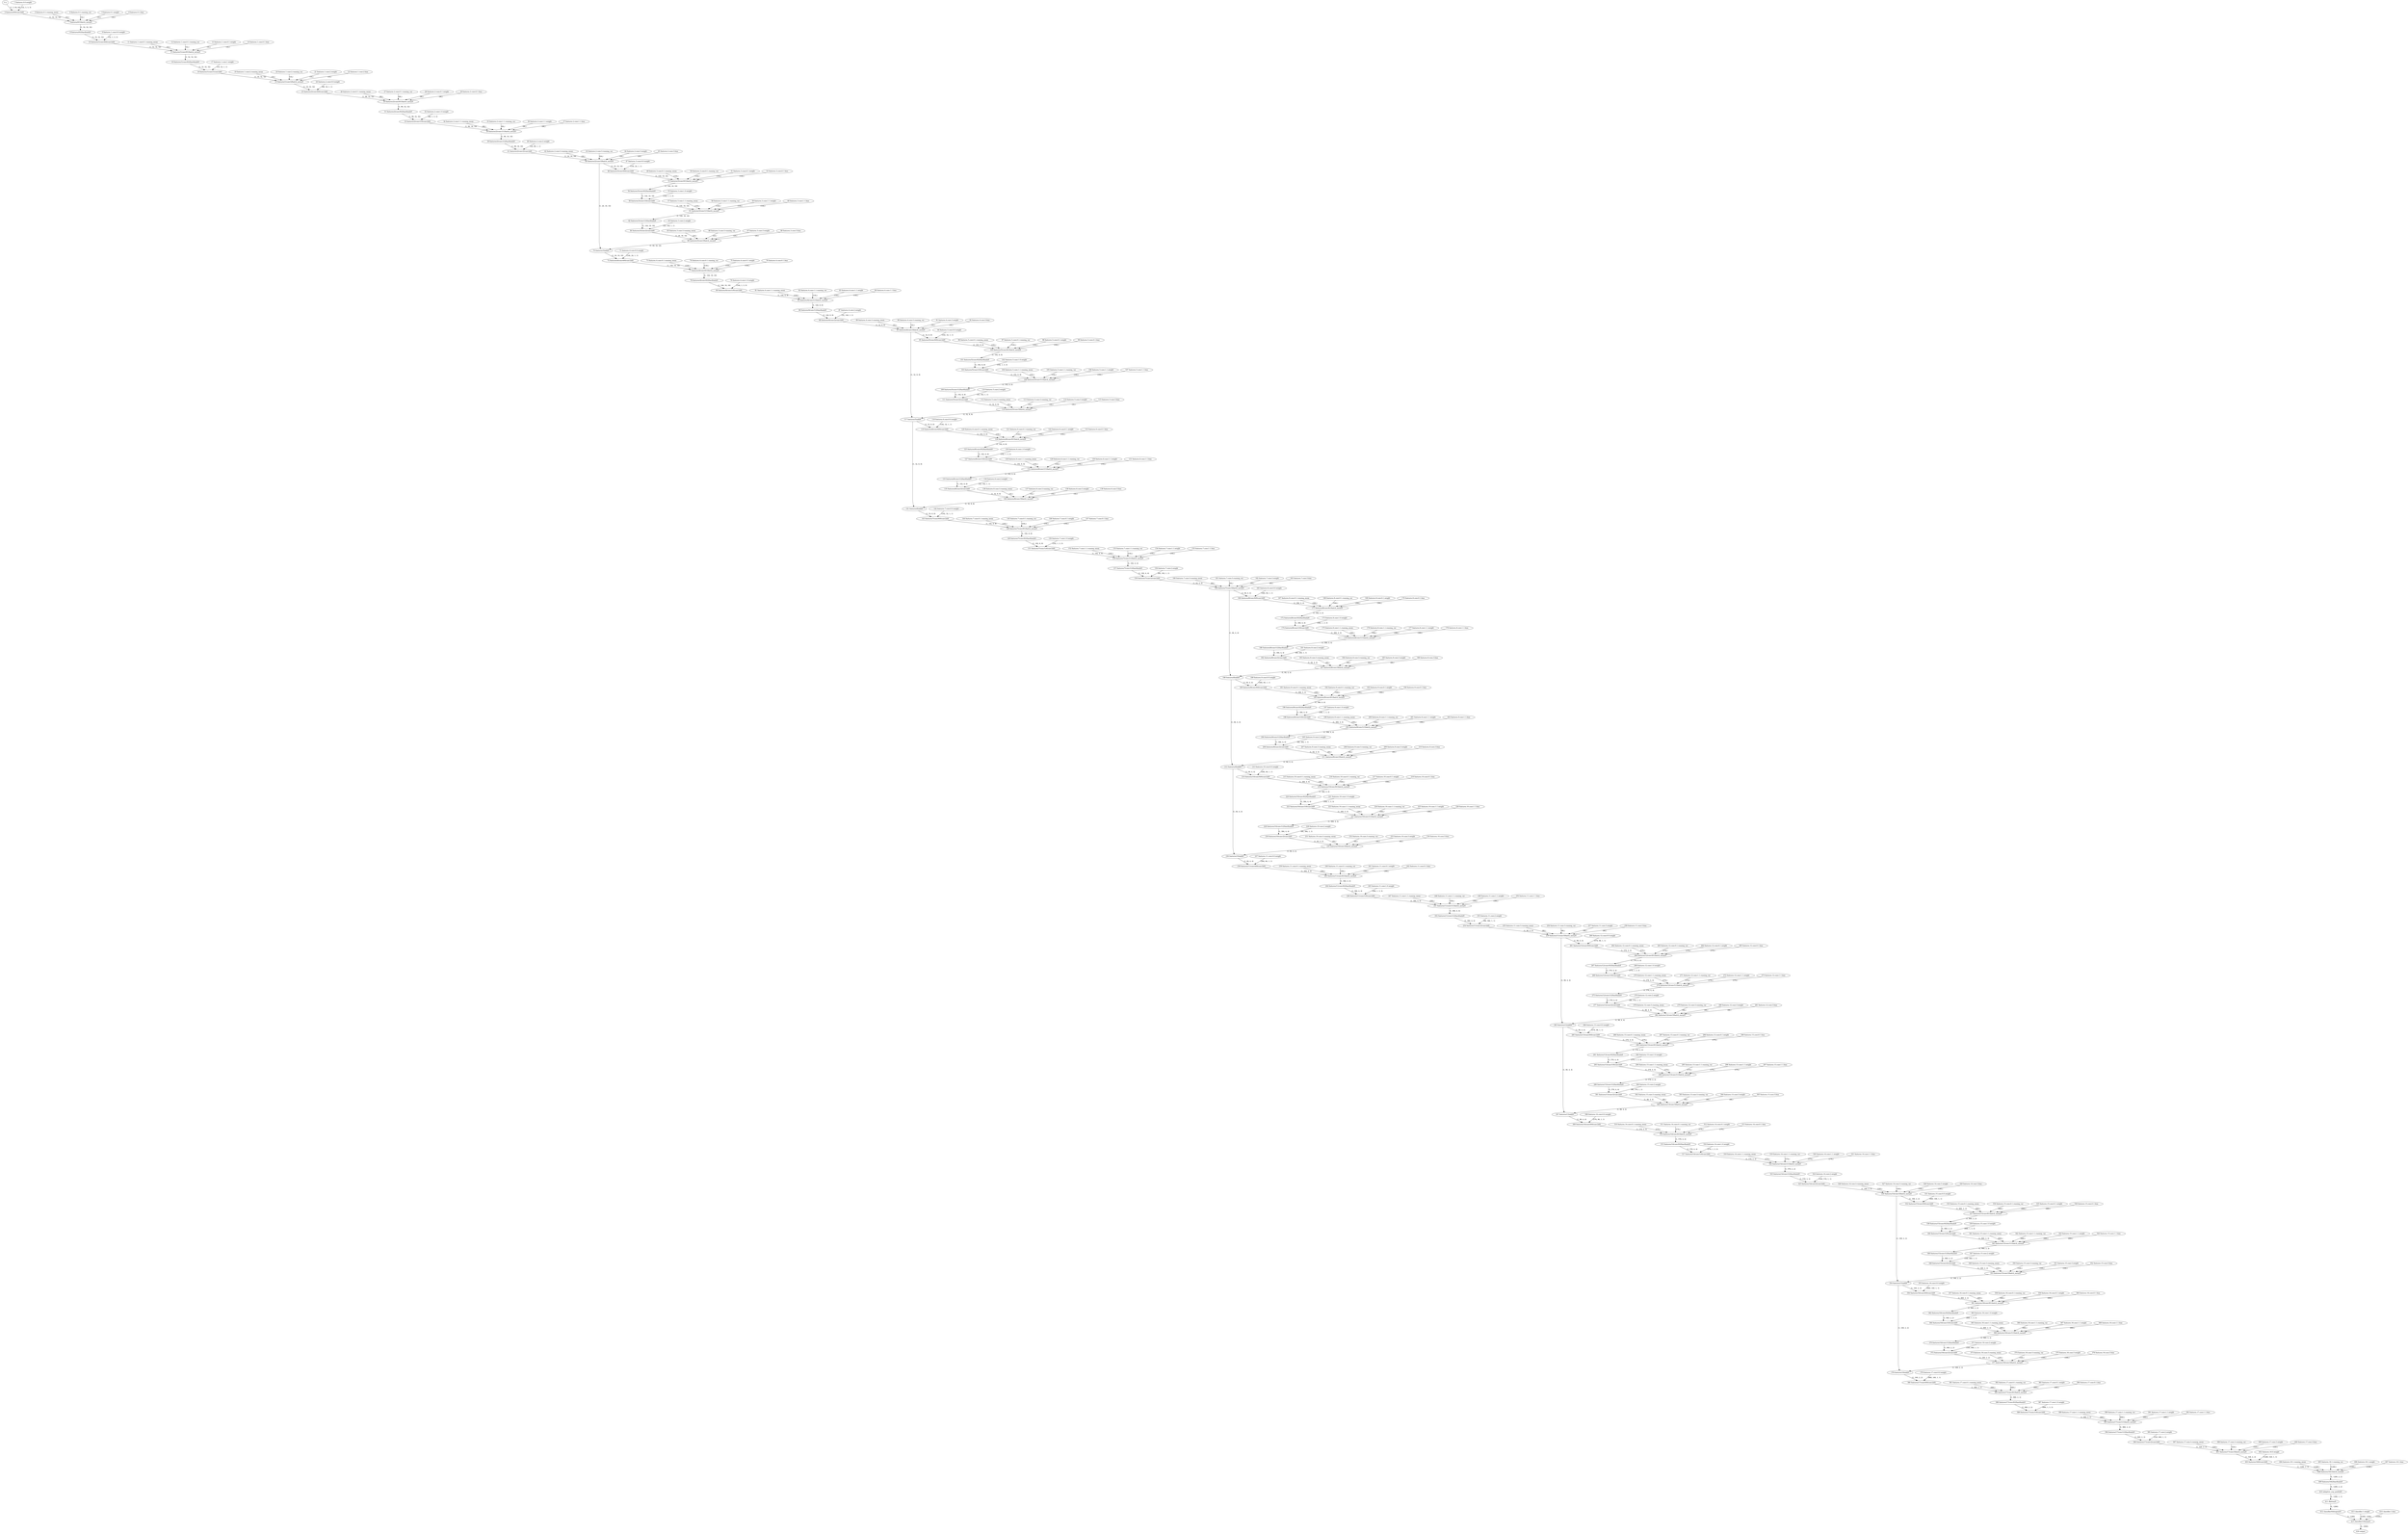strict digraph  {
"0 x" [id=0, type=nncf_model_input];
"1 features.0.0.weight" [id=1, type=nncf_model_const];
"2 features/0/0/conv2d/0" [id=2, type=conv2d];
"3 features.0.1.running_mean" [id=3, type=nncf_model_const];
"4 features.0.1.running_var" [id=4, type=nncf_model_const];
"5 features.0.1.weight" [id=5, type=nncf_model_const];
"6 features.0.1.bias" [id=6, type=nncf_model_const];
"7 features/0/1/batch_norm/0" [id=7, type=batch_norm];
"8 features/0/2/hardtanh/0" [id=8, type=hardtanh];
"9 features.1.conv.0.0.weight" [id=9, type=nncf_model_const];
"10 features/1/conv/0/0/conv2d/0" [id=10, type=conv2d];
"11 features.1.conv.0.1.running_mean" [id=11, type=nncf_model_const];
"12 features.1.conv.0.1.running_var" [id=12, type=nncf_model_const];
"13 features.1.conv.0.1.weight" [id=13, type=nncf_model_const];
"14 features.1.conv.0.1.bias" [id=14, type=nncf_model_const];
"15 features/1/conv/0/1/batch_norm/0" [id=15, type=batch_norm];
"16 features/1/conv/0/2/hardtanh/0" [id=16, type=hardtanh];
"17 features.1.conv.1.weight" [id=17, type=nncf_model_const];
"18 features/1/conv/1/conv2d/0" [id=18, type=conv2d];
"19 features.1.conv.2.running_mean" [id=19, type=nncf_model_const];
"20 features.1.conv.2.running_var" [id=20, type=nncf_model_const];
"21 features.1.conv.2.weight" [id=21, type=nncf_model_const];
"22 features.1.conv.2.bias" [id=22, type=nncf_model_const];
"23 features/1/conv/2/batch_norm/0" [id=23, type=batch_norm];
"24 features.2.conv.0.0.weight" [id=24, type=nncf_model_const];
"25 features/2/conv/0/0/conv2d/0" [id=25, type=conv2d];
"26 features.2.conv.0.1.running_mean" [id=26, type=nncf_model_const];
"27 features.2.conv.0.1.running_var" [id=27, type=nncf_model_const];
"28 features.2.conv.0.1.weight" [id=28, type=nncf_model_const];
"29 features.2.conv.0.1.bias" [id=29, type=nncf_model_const];
"30 features/2/conv/0/1/batch_norm/0" [id=30, type=batch_norm];
"31 features/2/conv/0/2/hardtanh/0" [id=31, type=hardtanh];
"32 features.2.conv.1.0.weight" [id=32, type=nncf_model_const];
"33 features/2/conv/1/0/conv2d/0" [id=33, type=conv2d];
"34 features.2.conv.1.1.running_mean" [id=34, type=nncf_model_const];
"35 features.2.conv.1.1.running_var" [id=35, type=nncf_model_const];
"36 features.2.conv.1.1.weight" [id=36, type=nncf_model_const];
"37 features.2.conv.1.1.bias" [id=37, type=nncf_model_const];
"38 features/2/conv/1/1/batch_norm/0" [id=38, type=batch_norm];
"39 features/2/conv/1/2/hardtanh/0" [id=39, type=hardtanh];
"40 features.2.conv.2.weight" [id=40, type=nncf_model_const];
"41 features/2/conv/2/conv2d/0" [id=41, type=conv2d];
"42 features.2.conv.3.running_mean" [id=42, type=nncf_model_const];
"43 features.2.conv.3.running_var" [id=43, type=nncf_model_const];
"44 features.2.conv.3.weight" [id=44, type=nncf_model_const];
"45 features.2.conv.3.bias" [id=45, type=nncf_model_const];
"46 features/2/conv/3/batch_norm/0" [id=46, type=batch_norm];
"47 features.3.conv.0.0.weight" [id=47, type=nncf_model_const];
"48 features/3/conv/0/0/conv2d/0" [id=48, type=conv2d];
"49 features.3.conv.0.1.running_mean" [id=49, type=nncf_model_const];
"50 features.3.conv.0.1.running_var" [id=50, type=nncf_model_const];
"51 features.3.conv.0.1.weight" [id=51, type=nncf_model_const];
"52 features.3.conv.0.1.bias" [id=52, type=nncf_model_const];
"53 features/3/conv/0/1/batch_norm/0" [id=53, type=batch_norm];
"54 features/3/conv/0/2/hardtanh/0" [id=54, type=hardtanh];
"55 features.3.conv.1.0.weight" [id=55, type=nncf_model_const];
"56 features/3/conv/1/0/conv2d/0" [id=56, type=conv2d];
"57 features.3.conv.1.1.running_mean" [id=57, type=nncf_model_const];
"58 features.3.conv.1.1.running_var" [id=58, type=nncf_model_const];
"59 features.3.conv.1.1.weight" [id=59, type=nncf_model_const];
"60 features.3.conv.1.1.bias" [id=60, type=nncf_model_const];
"61 features/3/conv/1/1/batch_norm/0" [id=61, type=batch_norm];
"62 features/3/conv/1/2/hardtanh/0" [id=62, type=hardtanh];
"63 features.3.conv.2.weight" [id=63, type=nncf_model_const];
"64 features/3/conv/2/conv2d/0" [id=64, type=conv2d];
"65 features.3.conv.3.running_mean" [id=65, type=nncf_model_const];
"66 features.3.conv.3.running_var" [id=66, type=nncf_model_const];
"67 features.3.conv.3.weight" [id=67, type=nncf_model_const];
"68 features.3.conv.3.bias" [id=68, type=nncf_model_const];
"69 features/3/conv/3/batch_norm/0" [id=69, type=batch_norm];
"70 features/3/add/0" [id=70, type=add];
"71 features.4.conv.0.0.weight" [id=71, type=nncf_model_const];
"72 features/4/conv/0/0/conv2d/0" [id=72, type=conv2d];
"73 features.4.conv.0.1.running_mean" [id=73, type=nncf_model_const];
"74 features.4.conv.0.1.running_var" [id=74, type=nncf_model_const];
"75 features.4.conv.0.1.weight" [id=75, type=nncf_model_const];
"76 features.4.conv.0.1.bias" [id=76, type=nncf_model_const];
"77 features/4/conv/0/1/batch_norm/0" [id=77, type=batch_norm];
"78 features/4/conv/0/2/hardtanh/0" [id=78, type=hardtanh];
"79 features.4.conv.1.0.weight" [id=79, type=nncf_model_const];
"80 features/4/conv/1/0/conv2d/0" [id=80, type=conv2d];
"81 features.4.conv.1.1.running_mean" [id=81, type=nncf_model_const];
"82 features.4.conv.1.1.running_var" [id=82, type=nncf_model_const];
"83 features.4.conv.1.1.weight" [id=83, type=nncf_model_const];
"84 features.4.conv.1.1.bias" [id=84, type=nncf_model_const];
"85 features/4/conv/1/1/batch_norm/0" [id=85, type=batch_norm];
"86 features/4/conv/1/2/hardtanh/0" [id=86, type=hardtanh];
"87 features.4.conv.2.weight" [id=87, type=nncf_model_const];
"88 features/4/conv/2/conv2d/0" [id=88, type=conv2d];
"89 features.4.conv.3.running_mean" [id=89, type=nncf_model_const];
"90 features.4.conv.3.running_var" [id=90, type=nncf_model_const];
"91 features.4.conv.3.weight" [id=91, type=nncf_model_const];
"92 features.4.conv.3.bias" [id=92, type=nncf_model_const];
"93 features/4/conv/3/batch_norm/0" [id=93, type=batch_norm];
"94 features.5.conv.0.0.weight" [id=94, type=nncf_model_const];
"95 features/5/conv/0/0/conv2d/0" [id=95, type=conv2d];
"96 features.5.conv.0.1.running_mean" [id=96, type=nncf_model_const];
"97 features.5.conv.0.1.running_var" [id=97, type=nncf_model_const];
"98 features.5.conv.0.1.weight" [id=98, type=nncf_model_const];
"99 features.5.conv.0.1.bias" [id=99, type=nncf_model_const];
"100 features/5/conv/0/1/batch_norm/0" [id=100, type=batch_norm];
"101 features/5/conv/0/2/hardtanh/0" [id=101, type=hardtanh];
"102 features.5.conv.1.0.weight" [id=102, type=nncf_model_const];
"103 features/5/conv/1/0/conv2d/0" [id=103, type=conv2d];
"104 features.5.conv.1.1.running_mean" [id=104, type=nncf_model_const];
"105 features.5.conv.1.1.running_var" [id=105, type=nncf_model_const];
"106 features.5.conv.1.1.weight" [id=106, type=nncf_model_const];
"107 features.5.conv.1.1.bias" [id=107, type=nncf_model_const];
"108 features/5/conv/1/1/batch_norm/0" [id=108, type=batch_norm];
"109 features/5/conv/1/2/hardtanh/0" [id=109, type=hardtanh];
"110 features.5.conv.2.weight" [id=110, type=nncf_model_const];
"111 features/5/conv/2/conv2d/0" [id=111, type=conv2d];
"112 features.5.conv.3.running_mean" [id=112, type=nncf_model_const];
"113 features.5.conv.3.running_var" [id=113, type=nncf_model_const];
"114 features.5.conv.3.weight" [id=114, type=nncf_model_const];
"115 features.5.conv.3.bias" [id=115, type=nncf_model_const];
"116 features/5/conv/3/batch_norm/0" [id=116, type=batch_norm];
"117 features/5/add/0" [id=117, type=add];
"118 features.6.conv.0.0.weight" [id=118, type=nncf_model_const];
"119 features/6/conv/0/0/conv2d/0" [id=119, type=conv2d];
"120 features.6.conv.0.1.running_mean" [id=120, type=nncf_model_const];
"121 features.6.conv.0.1.running_var" [id=121, type=nncf_model_const];
"122 features.6.conv.0.1.weight" [id=122, type=nncf_model_const];
"123 features.6.conv.0.1.bias" [id=123, type=nncf_model_const];
"124 features/6/conv/0/1/batch_norm/0" [id=124, type=batch_norm];
"125 features/6/conv/0/2/hardtanh/0" [id=125, type=hardtanh];
"126 features.6.conv.1.0.weight" [id=126, type=nncf_model_const];
"127 features/6/conv/1/0/conv2d/0" [id=127, type=conv2d];
"128 features.6.conv.1.1.running_mean" [id=128, type=nncf_model_const];
"129 features.6.conv.1.1.running_var" [id=129, type=nncf_model_const];
"130 features.6.conv.1.1.weight" [id=130, type=nncf_model_const];
"131 features.6.conv.1.1.bias" [id=131, type=nncf_model_const];
"132 features/6/conv/1/1/batch_norm/0" [id=132, type=batch_norm];
"133 features/6/conv/1/2/hardtanh/0" [id=133, type=hardtanh];
"134 features.6.conv.2.weight" [id=134, type=nncf_model_const];
"135 features/6/conv/2/conv2d/0" [id=135, type=conv2d];
"136 features.6.conv.3.running_mean" [id=136, type=nncf_model_const];
"137 features.6.conv.3.running_var" [id=137, type=nncf_model_const];
"138 features.6.conv.3.weight" [id=138, type=nncf_model_const];
"139 features.6.conv.3.bias" [id=139, type=nncf_model_const];
"140 features/6/conv/3/batch_norm/0" [id=140, type=batch_norm];
"141 features/6/add/0" [id=141, type=add];
"142 features.7.conv.0.0.weight" [id=142, type=nncf_model_const];
"143 features/7/conv/0/0/conv2d/0" [id=143, type=conv2d];
"144 features.7.conv.0.1.running_mean" [id=144, type=nncf_model_const];
"145 features.7.conv.0.1.running_var" [id=145, type=nncf_model_const];
"146 features.7.conv.0.1.weight" [id=146, type=nncf_model_const];
"147 features.7.conv.0.1.bias" [id=147, type=nncf_model_const];
"148 features/7/conv/0/1/batch_norm/0" [id=148, type=batch_norm];
"149 features/7/conv/0/2/hardtanh/0" [id=149, type=hardtanh];
"150 features.7.conv.1.0.weight" [id=150, type=nncf_model_const];
"151 features/7/conv/1/0/conv2d/0" [id=151, type=conv2d];
"152 features.7.conv.1.1.running_mean" [id=152, type=nncf_model_const];
"153 features.7.conv.1.1.running_var" [id=153, type=nncf_model_const];
"154 features.7.conv.1.1.weight" [id=154, type=nncf_model_const];
"155 features.7.conv.1.1.bias" [id=155, type=nncf_model_const];
"156 features/7/conv/1/1/batch_norm/0" [id=156, type=batch_norm];
"157 features/7/conv/1/2/hardtanh/0" [id=157, type=hardtanh];
"158 features.7.conv.2.weight" [id=158, type=nncf_model_const];
"159 features/7/conv/2/conv2d/0" [id=159, type=conv2d];
"160 features.7.conv.3.running_mean" [id=160, type=nncf_model_const];
"161 features.7.conv.3.running_var" [id=161, type=nncf_model_const];
"162 features.7.conv.3.weight" [id=162, type=nncf_model_const];
"163 features.7.conv.3.bias" [id=163, type=nncf_model_const];
"164 features/7/conv/3/batch_norm/0" [id=164, type=batch_norm];
"165 features.8.conv.0.0.weight" [id=165, type=nncf_model_const];
"166 features/8/conv/0/0/conv2d/0" [id=166, type=conv2d];
"167 features.8.conv.0.1.running_mean" [id=167, type=nncf_model_const];
"168 features.8.conv.0.1.running_var" [id=168, type=nncf_model_const];
"169 features.8.conv.0.1.weight" [id=169, type=nncf_model_const];
"170 features.8.conv.0.1.bias" [id=170, type=nncf_model_const];
"171 features/8/conv/0/1/batch_norm/0" [id=171, type=batch_norm];
"172 features/8/conv/0/2/hardtanh/0" [id=172, type=hardtanh];
"173 features.8.conv.1.0.weight" [id=173, type=nncf_model_const];
"174 features/8/conv/1/0/conv2d/0" [id=174, type=conv2d];
"175 features.8.conv.1.1.running_mean" [id=175, type=nncf_model_const];
"176 features.8.conv.1.1.running_var" [id=176, type=nncf_model_const];
"177 features.8.conv.1.1.weight" [id=177, type=nncf_model_const];
"178 features.8.conv.1.1.bias" [id=178, type=nncf_model_const];
"179 features/8/conv/1/1/batch_norm/0" [id=179, type=batch_norm];
"180 features/8/conv/1/2/hardtanh/0" [id=180, type=hardtanh];
"181 features.8.conv.2.weight" [id=181, type=nncf_model_const];
"182 features/8/conv/2/conv2d/0" [id=182, type=conv2d];
"183 features.8.conv.3.running_mean" [id=183, type=nncf_model_const];
"184 features.8.conv.3.running_var" [id=184, type=nncf_model_const];
"185 features.8.conv.3.weight" [id=185, type=nncf_model_const];
"186 features.8.conv.3.bias" [id=186, type=nncf_model_const];
"187 features/8/conv/3/batch_norm/0" [id=187, type=batch_norm];
"188 features/8/add/0" [id=188, type=add];
"189 features.9.conv.0.0.weight" [id=189, type=nncf_model_const];
"190 features/9/conv/0/0/conv2d/0" [id=190, type=conv2d];
"191 features.9.conv.0.1.running_mean" [id=191, type=nncf_model_const];
"192 features.9.conv.0.1.running_var" [id=192, type=nncf_model_const];
"193 features.9.conv.0.1.weight" [id=193, type=nncf_model_const];
"194 features.9.conv.0.1.bias" [id=194, type=nncf_model_const];
"195 features/9/conv/0/1/batch_norm/0" [id=195, type=batch_norm];
"196 features/9/conv/0/2/hardtanh/0" [id=196, type=hardtanh];
"197 features.9.conv.1.0.weight" [id=197, type=nncf_model_const];
"198 features/9/conv/1/0/conv2d/0" [id=198, type=conv2d];
"199 features.9.conv.1.1.running_mean" [id=199, type=nncf_model_const];
"200 features.9.conv.1.1.running_var" [id=200, type=nncf_model_const];
"201 features.9.conv.1.1.weight" [id=201, type=nncf_model_const];
"202 features.9.conv.1.1.bias" [id=202, type=nncf_model_const];
"203 features/9/conv/1/1/batch_norm/0" [id=203, type=batch_norm];
"204 features/9/conv/1/2/hardtanh/0" [id=204, type=hardtanh];
"205 features.9.conv.2.weight" [id=205, type=nncf_model_const];
"206 features/9/conv/2/conv2d/0" [id=206, type=conv2d];
"207 features.9.conv.3.running_mean" [id=207, type=nncf_model_const];
"208 features.9.conv.3.running_var" [id=208, type=nncf_model_const];
"209 features.9.conv.3.weight" [id=209, type=nncf_model_const];
"210 features.9.conv.3.bias" [id=210, type=nncf_model_const];
"211 features/9/conv/3/batch_norm/0" [id=211, type=batch_norm];
"212 features/9/add/0" [id=212, type=add];
"213 features.10.conv.0.0.weight" [id=213, type=nncf_model_const];
"214 features/10/conv/0/0/conv2d/0" [id=214, type=conv2d];
"215 features.10.conv.0.1.running_mean" [id=215, type=nncf_model_const];
"216 features.10.conv.0.1.running_var" [id=216, type=nncf_model_const];
"217 features.10.conv.0.1.weight" [id=217, type=nncf_model_const];
"218 features.10.conv.0.1.bias" [id=218, type=nncf_model_const];
"219 features/10/conv/0/1/batch_norm/0" [id=219, type=batch_norm];
"220 features/10/conv/0/2/hardtanh/0" [id=220, type=hardtanh];
"221 features.10.conv.1.0.weight" [id=221, type=nncf_model_const];
"222 features/10/conv/1/0/conv2d/0" [id=222, type=conv2d];
"223 features.10.conv.1.1.running_mean" [id=223, type=nncf_model_const];
"224 features.10.conv.1.1.running_var" [id=224, type=nncf_model_const];
"225 features.10.conv.1.1.weight" [id=225, type=nncf_model_const];
"226 features.10.conv.1.1.bias" [id=226, type=nncf_model_const];
"227 features/10/conv/1/1/batch_norm/0" [id=227, type=batch_norm];
"228 features/10/conv/1/2/hardtanh/0" [id=228, type=hardtanh];
"229 features.10.conv.2.weight" [id=229, type=nncf_model_const];
"230 features/10/conv/2/conv2d/0" [id=230, type=conv2d];
"231 features.10.conv.3.running_mean" [id=231, type=nncf_model_const];
"232 features.10.conv.3.running_var" [id=232, type=nncf_model_const];
"233 features.10.conv.3.weight" [id=233, type=nncf_model_const];
"234 features.10.conv.3.bias" [id=234, type=nncf_model_const];
"235 features/10/conv/3/batch_norm/0" [id=235, type=batch_norm];
"236 features/10/add/0" [id=236, type=add];
"237 features.11.conv.0.0.weight" [id=237, type=nncf_model_const];
"238 features/11/conv/0/0/conv2d/0" [id=238, type=conv2d];
"239 features.11.conv.0.1.running_mean" [id=239, type=nncf_model_const];
"240 features.11.conv.0.1.running_var" [id=240, type=nncf_model_const];
"241 features.11.conv.0.1.weight" [id=241, type=nncf_model_const];
"242 features.11.conv.0.1.bias" [id=242, type=nncf_model_const];
"243 features/11/conv/0/1/batch_norm/0" [id=243, type=batch_norm];
"244 features/11/conv/0/2/hardtanh/0" [id=244, type=hardtanh];
"245 features.11.conv.1.0.weight" [id=245, type=nncf_model_const];
"246 features/11/conv/1/0/conv2d/0" [id=246, type=conv2d];
"247 features.11.conv.1.1.running_mean" [id=247, type=nncf_model_const];
"248 features.11.conv.1.1.running_var" [id=248, type=nncf_model_const];
"249 features.11.conv.1.1.weight" [id=249, type=nncf_model_const];
"250 features.11.conv.1.1.bias" [id=250, type=nncf_model_const];
"251 features/11/conv/1/1/batch_norm/0" [id=251, type=batch_norm];
"252 features/11/conv/1/2/hardtanh/0" [id=252, type=hardtanh];
"253 features.11.conv.2.weight" [id=253, type=nncf_model_const];
"254 features/11/conv/2/conv2d/0" [id=254, type=conv2d];
"255 features.11.conv.3.running_mean" [id=255, type=nncf_model_const];
"256 features.11.conv.3.running_var" [id=256, type=nncf_model_const];
"257 features.11.conv.3.weight" [id=257, type=nncf_model_const];
"258 features.11.conv.3.bias" [id=258, type=nncf_model_const];
"259 features/11/conv/3/batch_norm/0" [id=259, type=batch_norm];
"260 features.12.conv.0.0.weight" [id=260, type=nncf_model_const];
"261 features/12/conv/0/0/conv2d/0" [id=261, type=conv2d];
"262 features.12.conv.0.1.running_mean" [id=262, type=nncf_model_const];
"263 features.12.conv.0.1.running_var" [id=263, type=nncf_model_const];
"264 features.12.conv.0.1.weight" [id=264, type=nncf_model_const];
"265 features.12.conv.0.1.bias" [id=265, type=nncf_model_const];
"266 features/12/conv/0/1/batch_norm/0" [id=266, type=batch_norm];
"267 features/12/conv/0/2/hardtanh/0" [id=267, type=hardtanh];
"268 features.12.conv.1.0.weight" [id=268, type=nncf_model_const];
"269 features/12/conv/1/0/conv2d/0" [id=269, type=conv2d];
"270 features.12.conv.1.1.running_mean" [id=270, type=nncf_model_const];
"271 features.12.conv.1.1.running_var" [id=271, type=nncf_model_const];
"272 features.12.conv.1.1.weight" [id=272, type=nncf_model_const];
"273 features.12.conv.1.1.bias" [id=273, type=nncf_model_const];
"274 features/12/conv/1/1/batch_norm/0" [id=274, type=batch_norm];
"275 features/12/conv/1/2/hardtanh/0" [id=275, type=hardtanh];
"276 features.12.conv.2.weight" [id=276, type=nncf_model_const];
"277 features/12/conv/2/conv2d/0" [id=277, type=conv2d];
"278 features.12.conv.3.running_mean" [id=278, type=nncf_model_const];
"279 features.12.conv.3.running_var" [id=279, type=nncf_model_const];
"280 features.12.conv.3.weight" [id=280, type=nncf_model_const];
"281 features.12.conv.3.bias" [id=281, type=nncf_model_const];
"282 features/12/conv/3/batch_norm/0" [id=282, type=batch_norm];
"283 features/12/add/0" [id=283, type=add];
"284 features.13.conv.0.0.weight" [id=284, type=nncf_model_const];
"285 features/13/conv/0/0/conv2d/0" [id=285, type=conv2d];
"286 features.13.conv.0.1.running_mean" [id=286, type=nncf_model_const];
"287 features.13.conv.0.1.running_var" [id=287, type=nncf_model_const];
"288 features.13.conv.0.1.weight" [id=288, type=nncf_model_const];
"289 features.13.conv.0.1.bias" [id=289, type=nncf_model_const];
"290 features/13/conv/0/1/batch_norm/0" [id=290, type=batch_norm];
"291 features/13/conv/0/2/hardtanh/0" [id=291, type=hardtanh];
"292 features.13.conv.1.0.weight" [id=292, type=nncf_model_const];
"293 features/13/conv/1/0/conv2d/0" [id=293, type=conv2d];
"294 features.13.conv.1.1.running_mean" [id=294, type=nncf_model_const];
"295 features.13.conv.1.1.running_var" [id=295, type=nncf_model_const];
"296 features.13.conv.1.1.weight" [id=296, type=nncf_model_const];
"297 features.13.conv.1.1.bias" [id=297, type=nncf_model_const];
"298 features/13/conv/1/1/batch_norm/0" [id=298, type=batch_norm];
"299 features/13/conv/1/2/hardtanh/0" [id=299, type=hardtanh];
"300 features.13.conv.2.weight" [id=300, type=nncf_model_const];
"301 features/13/conv/2/conv2d/0" [id=301, type=conv2d];
"302 features.13.conv.3.running_mean" [id=302, type=nncf_model_const];
"303 features.13.conv.3.running_var" [id=303, type=nncf_model_const];
"304 features.13.conv.3.weight" [id=304, type=nncf_model_const];
"305 features.13.conv.3.bias" [id=305, type=nncf_model_const];
"306 features/13/conv/3/batch_norm/0" [id=306, type=batch_norm];
"307 features/13/add/0" [id=307, type=add];
"308 features.14.conv.0.0.weight" [id=308, type=nncf_model_const];
"309 features/14/conv/0/0/conv2d/0" [id=309, type=conv2d];
"310 features.14.conv.0.1.running_mean" [id=310, type=nncf_model_const];
"311 features.14.conv.0.1.running_var" [id=311, type=nncf_model_const];
"312 features.14.conv.0.1.weight" [id=312, type=nncf_model_const];
"313 features.14.conv.0.1.bias" [id=313, type=nncf_model_const];
"314 features/14/conv/0/1/batch_norm/0" [id=314, type=batch_norm];
"315 features/14/conv/0/2/hardtanh/0" [id=315, type=hardtanh];
"316 features.14.conv.1.0.weight" [id=316, type=nncf_model_const];
"317 features/14/conv/1/0/conv2d/0" [id=317, type=conv2d];
"318 features.14.conv.1.1.running_mean" [id=318, type=nncf_model_const];
"319 features.14.conv.1.1.running_var" [id=319, type=nncf_model_const];
"320 features.14.conv.1.1.weight" [id=320, type=nncf_model_const];
"321 features.14.conv.1.1.bias" [id=321, type=nncf_model_const];
"322 features/14/conv/1/1/batch_norm/0" [id=322, type=batch_norm];
"323 features/14/conv/1/2/hardtanh/0" [id=323, type=hardtanh];
"324 features.14.conv.2.weight" [id=324, type=nncf_model_const];
"325 features/14/conv/2/conv2d/0" [id=325, type=conv2d];
"326 features.14.conv.3.running_mean" [id=326, type=nncf_model_const];
"327 features.14.conv.3.running_var" [id=327, type=nncf_model_const];
"328 features.14.conv.3.weight" [id=328, type=nncf_model_const];
"329 features.14.conv.3.bias" [id=329, type=nncf_model_const];
"330 features/14/conv/3/batch_norm/0" [id=330, type=batch_norm];
"331 features.15.conv.0.0.weight" [id=331, type=nncf_model_const];
"332 features/15/conv/0/0/conv2d/0" [id=332, type=conv2d];
"333 features.15.conv.0.1.running_mean" [id=333, type=nncf_model_const];
"334 features.15.conv.0.1.running_var" [id=334, type=nncf_model_const];
"335 features.15.conv.0.1.weight" [id=335, type=nncf_model_const];
"336 features.15.conv.0.1.bias" [id=336, type=nncf_model_const];
"337 features/15/conv/0/1/batch_norm/0" [id=337, type=batch_norm];
"338 features/15/conv/0/2/hardtanh/0" [id=338, type=hardtanh];
"339 features.15.conv.1.0.weight" [id=339, type=nncf_model_const];
"340 features/15/conv/1/0/conv2d/0" [id=340, type=conv2d];
"341 features.15.conv.1.1.running_mean" [id=341, type=nncf_model_const];
"342 features.15.conv.1.1.running_var" [id=342, type=nncf_model_const];
"343 features.15.conv.1.1.weight" [id=343, type=nncf_model_const];
"344 features.15.conv.1.1.bias" [id=344, type=nncf_model_const];
"345 features/15/conv/1/1/batch_norm/0" [id=345, type=batch_norm];
"346 features/15/conv/1/2/hardtanh/0" [id=346, type=hardtanh];
"347 features.15.conv.2.weight" [id=347, type=nncf_model_const];
"348 features/15/conv/2/conv2d/0" [id=348, type=conv2d];
"349 features.15.conv.3.running_mean" [id=349, type=nncf_model_const];
"350 features.15.conv.3.running_var" [id=350, type=nncf_model_const];
"351 features.15.conv.3.weight" [id=351, type=nncf_model_const];
"352 features.15.conv.3.bias" [id=352, type=nncf_model_const];
"353 features/15/conv/3/batch_norm/0" [id=353, type=batch_norm];
"354 features/15/add/0" [id=354, type=add];
"355 features.16.conv.0.0.weight" [id=355, type=nncf_model_const];
"356 features/16/conv/0/0/conv2d/0" [id=356, type=conv2d];
"357 features.16.conv.0.1.running_mean" [id=357, type=nncf_model_const];
"358 features.16.conv.0.1.running_var" [id=358, type=nncf_model_const];
"359 features.16.conv.0.1.weight" [id=359, type=nncf_model_const];
"360 features.16.conv.0.1.bias" [id=360, type=nncf_model_const];
"361 features/16/conv/0/1/batch_norm/0" [id=361, type=batch_norm];
"362 features/16/conv/0/2/hardtanh/0" [id=362, type=hardtanh];
"363 features.16.conv.1.0.weight" [id=363, type=nncf_model_const];
"364 features/16/conv/1/0/conv2d/0" [id=364, type=conv2d];
"365 features.16.conv.1.1.running_mean" [id=365, type=nncf_model_const];
"366 features.16.conv.1.1.running_var" [id=366, type=nncf_model_const];
"367 features.16.conv.1.1.weight" [id=367, type=nncf_model_const];
"368 features.16.conv.1.1.bias" [id=368, type=nncf_model_const];
"369 features/16/conv/1/1/batch_norm/0" [id=369, type=batch_norm];
"370 features/16/conv/1/2/hardtanh/0" [id=370, type=hardtanh];
"371 features.16.conv.2.weight" [id=371, type=nncf_model_const];
"372 features/16/conv/2/conv2d/0" [id=372, type=conv2d];
"373 features.16.conv.3.running_mean" [id=373, type=nncf_model_const];
"374 features.16.conv.3.running_var" [id=374, type=nncf_model_const];
"375 features.16.conv.3.weight" [id=375, type=nncf_model_const];
"376 features.16.conv.3.bias" [id=376, type=nncf_model_const];
"377 features/16/conv/3/batch_norm/0" [id=377, type=batch_norm];
"378 features/16/add/0" [id=378, type=add];
"379 features.17.conv.0.0.weight" [id=379, type=nncf_model_const];
"380 features/17/conv/0/0/conv2d/0" [id=380, type=conv2d];
"381 features.17.conv.0.1.running_mean" [id=381, type=nncf_model_const];
"382 features.17.conv.0.1.running_var" [id=382, type=nncf_model_const];
"383 features.17.conv.0.1.weight" [id=383, type=nncf_model_const];
"384 features.17.conv.0.1.bias" [id=384, type=nncf_model_const];
"385 features/17/conv/0/1/batch_norm/0" [id=385, type=batch_norm];
"386 features/17/conv/0/2/hardtanh/0" [id=386, type=hardtanh];
"387 features.17.conv.1.0.weight" [id=387, type=nncf_model_const];
"388 features/17/conv/1/0/conv2d/0" [id=388, type=conv2d];
"389 features.17.conv.1.1.running_mean" [id=389, type=nncf_model_const];
"390 features.17.conv.1.1.running_var" [id=390, type=nncf_model_const];
"391 features.17.conv.1.1.weight" [id=391, type=nncf_model_const];
"392 features.17.conv.1.1.bias" [id=392, type=nncf_model_const];
"393 features/17/conv/1/1/batch_norm/0" [id=393, type=batch_norm];
"394 features/17/conv/1/2/hardtanh/0" [id=394, type=hardtanh];
"395 features.17.conv.2.weight" [id=395, type=nncf_model_const];
"396 features/17/conv/2/conv2d/0" [id=396, type=conv2d];
"397 features.17.conv.3.running_mean" [id=397, type=nncf_model_const];
"398 features.17.conv.3.running_var" [id=398, type=nncf_model_const];
"399 features.17.conv.3.weight" [id=399, type=nncf_model_const];
"400 features.17.conv.3.bias" [id=400, type=nncf_model_const];
"401 features/17/conv/3/batch_norm/0" [id=401, type=batch_norm];
"402 features.18.0.weight" [id=402, type=nncf_model_const];
"403 features/18/0/conv2d/0" [id=403, type=conv2d];
"404 features.18.1.running_mean" [id=404, type=nncf_model_const];
"405 features.18.1.running_var" [id=405, type=nncf_model_const];
"406 features.18.1.weight" [id=406, type=nncf_model_const];
"407 features.18.1.bias" [id=407, type=nncf_model_const];
"408 features/18/1/batch_norm/0" [id=408, type=batch_norm];
"409 features/18/2/hardtanh/0" [id=409, type=hardtanh];
"410 /adaptive_avg_pool2d/0" [id=410, type=adaptive_avg_pool2d];
"411 /flatten/0" [id=411, type=flatten];
"412 classifier/0/dropout/0" [id=412, type=dropout];
"413 classifier.1.weight" [id=413, type=nncf_model_const];
"414 classifier.1.bias" [id=414, type=nncf_model_const];
"415 classifier/1/linear/0" [id=415, type=linear];
"416 output" [id=416, type=nncf_model_output];
"0 x" -> "2 features/0/0/conv2d/0"  [label="(1, 3, 64, 64)", style=solid];
"1 features.0.0.weight" -> "2 features/0/0/conv2d/0"  [label="(32, 3, 3, 3)", style=solid];
"2 features/0/0/conv2d/0" -> "7 features/0/1/batch_norm/0"  [label="(1, 32, 32, 32)", style=solid];
"3 features.0.1.running_mean" -> "7 features/0/1/batch_norm/0"  [label="(32,)", style=solid];
"4 features.0.1.running_var" -> "7 features/0/1/batch_norm/0"  [label="(32,)", style=solid];
"5 features.0.1.weight" -> "7 features/0/1/batch_norm/0"  [label="(32,)", style=solid];
"6 features.0.1.bias" -> "7 features/0/1/batch_norm/0"  [label="(32,)", style=solid];
"7 features/0/1/batch_norm/0" -> "8 features/0/2/hardtanh/0"  [label="(1, 32, 32, 32)", style=solid];
"8 features/0/2/hardtanh/0" -> "10 features/1/conv/0/0/conv2d/0"  [label="(1, 32, 32, 32)", style=solid];
"9 features.1.conv.0.0.weight" -> "10 features/1/conv/0/0/conv2d/0"  [label="(32, 1, 3, 3)", style=solid];
"10 features/1/conv/0/0/conv2d/0" -> "15 features/1/conv/0/1/batch_norm/0"  [label="(1, 32, 32, 32)", style=solid];
"11 features.1.conv.0.1.running_mean" -> "15 features/1/conv/0/1/batch_norm/0"  [label="(32,)", style=solid];
"12 features.1.conv.0.1.running_var" -> "15 features/1/conv/0/1/batch_norm/0"  [label="(32,)", style=solid];
"13 features.1.conv.0.1.weight" -> "15 features/1/conv/0/1/batch_norm/0"  [label="(32,)", style=solid];
"14 features.1.conv.0.1.bias" -> "15 features/1/conv/0/1/batch_norm/0"  [label="(32,)", style=solid];
"15 features/1/conv/0/1/batch_norm/0" -> "16 features/1/conv/0/2/hardtanh/0"  [label="(1, 32, 32, 32)", style=solid];
"16 features/1/conv/0/2/hardtanh/0" -> "18 features/1/conv/1/conv2d/0"  [label="(1, 32, 32, 32)", style=solid];
"17 features.1.conv.1.weight" -> "18 features/1/conv/1/conv2d/0"  [label="(16, 32, 1, 1)", style=solid];
"18 features/1/conv/1/conv2d/0" -> "23 features/1/conv/2/batch_norm/0"  [label="(1, 16, 32, 32)", style=solid];
"19 features.1.conv.2.running_mean" -> "23 features/1/conv/2/batch_norm/0"  [label="(16,)", style=solid];
"20 features.1.conv.2.running_var" -> "23 features/1/conv/2/batch_norm/0"  [label="(16,)", style=solid];
"21 features.1.conv.2.weight" -> "23 features/1/conv/2/batch_norm/0"  [label="(16,)", style=solid];
"22 features.1.conv.2.bias" -> "23 features/1/conv/2/batch_norm/0"  [label="(16,)", style=solid];
"23 features/1/conv/2/batch_norm/0" -> "25 features/2/conv/0/0/conv2d/0"  [label="(1, 16, 32, 32)", style=solid];
"24 features.2.conv.0.0.weight" -> "25 features/2/conv/0/0/conv2d/0"  [label="(96, 16, 1, 1)", style=solid];
"25 features/2/conv/0/0/conv2d/0" -> "30 features/2/conv/0/1/batch_norm/0"  [label="(1, 96, 32, 32)", style=solid];
"26 features.2.conv.0.1.running_mean" -> "30 features/2/conv/0/1/batch_norm/0"  [label="(96,)", style=solid];
"27 features.2.conv.0.1.running_var" -> "30 features/2/conv/0/1/batch_norm/0"  [label="(96,)", style=solid];
"28 features.2.conv.0.1.weight" -> "30 features/2/conv/0/1/batch_norm/0"  [label="(96,)", style=solid];
"29 features.2.conv.0.1.bias" -> "30 features/2/conv/0/1/batch_norm/0"  [label="(96,)", style=solid];
"30 features/2/conv/0/1/batch_norm/0" -> "31 features/2/conv/0/2/hardtanh/0"  [label="(1, 96, 32, 32)", style=solid];
"31 features/2/conv/0/2/hardtanh/0" -> "33 features/2/conv/1/0/conv2d/0"  [label="(1, 96, 32, 32)", style=solid];
"32 features.2.conv.1.0.weight" -> "33 features/2/conv/1/0/conv2d/0"  [label="(96, 1, 3, 3)", style=solid];
"33 features/2/conv/1/0/conv2d/0" -> "38 features/2/conv/1/1/batch_norm/0"  [label="(1, 96, 16, 16)", style=solid];
"34 features.2.conv.1.1.running_mean" -> "38 features/2/conv/1/1/batch_norm/0"  [label="(96,)", style=solid];
"35 features.2.conv.1.1.running_var" -> "38 features/2/conv/1/1/batch_norm/0"  [label="(96,)", style=solid];
"36 features.2.conv.1.1.weight" -> "38 features/2/conv/1/1/batch_norm/0"  [label="(96,)", style=solid];
"37 features.2.conv.1.1.bias" -> "38 features/2/conv/1/1/batch_norm/0"  [label="(96,)", style=solid];
"38 features/2/conv/1/1/batch_norm/0" -> "39 features/2/conv/1/2/hardtanh/0"  [label="(1, 96, 16, 16)", style=solid];
"39 features/2/conv/1/2/hardtanh/0" -> "41 features/2/conv/2/conv2d/0"  [label="(1, 96, 16, 16)", style=solid];
"40 features.2.conv.2.weight" -> "41 features/2/conv/2/conv2d/0"  [label="(24, 96, 1, 1)", style=solid];
"41 features/2/conv/2/conv2d/0" -> "46 features/2/conv/3/batch_norm/0"  [label="(1, 24, 16, 16)", style=solid];
"42 features.2.conv.3.running_mean" -> "46 features/2/conv/3/batch_norm/0"  [label="(24,)", style=solid];
"43 features.2.conv.3.running_var" -> "46 features/2/conv/3/batch_norm/0"  [label="(24,)", style=solid];
"44 features.2.conv.3.weight" -> "46 features/2/conv/3/batch_norm/0"  [label="(24,)", style=solid];
"45 features.2.conv.3.bias" -> "46 features/2/conv/3/batch_norm/0"  [label="(24,)", style=solid];
"46 features/2/conv/3/batch_norm/0" -> "48 features/3/conv/0/0/conv2d/0"  [label="(1, 24, 16, 16)", style=solid];
"46 features/2/conv/3/batch_norm/0" -> "70 features/3/add/0"  [label="(1, 24, 16, 16)", style=solid];
"47 features.3.conv.0.0.weight" -> "48 features/3/conv/0/0/conv2d/0"  [label="(144, 24, 1, 1)", style=solid];
"48 features/3/conv/0/0/conv2d/0" -> "53 features/3/conv/0/1/batch_norm/0"  [label="(1, 144, 16, 16)", style=solid];
"49 features.3.conv.0.1.running_mean" -> "53 features/3/conv/0/1/batch_norm/0"  [label="(144,)", style=solid];
"50 features.3.conv.0.1.running_var" -> "53 features/3/conv/0/1/batch_norm/0"  [label="(144,)", style=solid];
"51 features.3.conv.0.1.weight" -> "53 features/3/conv/0/1/batch_norm/0"  [label="(144,)", style=solid];
"52 features.3.conv.0.1.bias" -> "53 features/3/conv/0/1/batch_norm/0"  [label="(144,)", style=solid];
"53 features/3/conv/0/1/batch_norm/0" -> "54 features/3/conv/0/2/hardtanh/0"  [label="(1, 144, 16, 16)", style=solid];
"54 features/3/conv/0/2/hardtanh/0" -> "56 features/3/conv/1/0/conv2d/0"  [label="(1, 144, 16, 16)", style=solid];
"55 features.3.conv.1.0.weight" -> "56 features/3/conv/1/0/conv2d/0"  [label="(144, 1, 3, 3)", style=solid];
"56 features/3/conv/1/0/conv2d/0" -> "61 features/3/conv/1/1/batch_norm/0"  [label="(1, 144, 16, 16)", style=solid];
"57 features.3.conv.1.1.running_mean" -> "61 features/3/conv/1/1/batch_norm/0"  [label="(144,)", style=solid];
"58 features.3.conv.1.1.running_var" -> "61 features/3/conv/1/1/batch_norm/0"  [label="(144,)", style=solid];
"59 features.3.conv.1.1.weight" -> "61 features/3/conv/1/1/batch_norm/0"  [label="(144,)", style=solid];
"60 features.3.conv.1.1.bias" -> "61 features/3/conv/1/1/batch_norm/0"  [label="(144,)", style=solid];
"61 features/3/conv/1/1/batch_norm/0" -> "62 features/3/conv/1/2/hardtanh/0"  [label="(1, 144, 16, 16)", style=solid];
"62 features/3/conv/1/2/hardtanh/0" -> "64 features/3/conv/2/conv2d/0"  [label="(1, 144, 16, 16)", style=solid];
"63 features.3.conv.2.weight" -> "64 features/3/conv/2/conv2d/0"  [label="(24, 144, 1, 1)", style=solid];
"64 features/3/conv/2/conv2d/0" -> "69 features/3/conv/3/batch_norm/0"  [label="(1, 24, 16, 16)", style=solid];
"65 features.3.conv.3.running_mean" -> "69 features/3/conv/3/batch_norm/0"  [label="(24,)", style=solid];
"66 features.3.conv.3.running_var" -> "69 features/3/conv/3/batch_norm/0"  [label="(24,)", style=solid];
"67 features.3.conv.3.weight" -> "69 features/3/conv/3/batch_norm/0"  [label="(24,)", style=solid];
"68 features.3.conv.3.bias" -> "69 features/3/conv/3/batch_norm/0"  [label="(24,)", style=solid];
"69 features/3/conv/3/batch_norm/0" -> "70 features/3/add/0"  [label="(1, 24, 16, 16)", style=solid];
"70 features/3/add/0" -> "72 features/4/conv/0/0/conv2d/0"  [label="(1, 24, 16, 16)", style=solid];
"71 features.4.conv.0.0.weight" -> "72 features/4/conv/0/0/conv2d/0"  [label="(144, 24, 1, 1)", style=solid];
"72 features/4/conv/0/0/conv2d/0" -> "77 features/4/conv/0/1/batch_norm/0"  [label="(1, 144, 16, 16)", style=solid];
"73 features.4.conv.0.1.running_mean" -> "77 features/4/conv/0/1/batch_norm/0"  [label="(144,)", style=solid];
"74 features.4.conv.0.1.running_var" -> "77 features/4/conv/0/1/batch_norm/0"  [label="(144,)", style=solid];
"75 features.4.conv.0.1.weight" -> "77 features/4/conv/0/1/batch_norm/0"  [label="(144,)", style=solid];
"76 features.4.conv.0.1.bias" -> "77 features/4/conv/0/1/batch_norm/0"  [label="(144,)", style=solid];
"77 features/4/conv/0/1/batch_norm/0" -> "78 features/4/conv/0/2/hardtanh/0"  [label="(1, 144, 16, 16)", style=solid];
"78 features/4/conv/0/2/hardtanh/0" -> "80 features/4/conv/1/0/conv2d/0"  [label="(1, 144, 16, 16)", style=solid];
"79 features.4.conv.1.0.weight" -> "80 features/4/conv/1/0/conv2d/0"  [label="(144, 1, 3, 3)", style=solid];
"80 features/4/conv/1/0/conv2d/0" -> "85 features/4/conv/1/1/batch_norm/0"  [label="(1, 144, 8, 8)", style=solid];
"81 features.4.conv.1.1.running_mean" -> "85 features/4/conv/1/1/batch_norm/0"  [label="(144,)", style=solid];
"82 features.4.conv.1.1.running_var" -> "85 features/4/conv/1/1/batch_norm/0"  [label="(144,)", style=solid];
"83 features.4.conv.1.1.weight" -> "85 features/4/conv/1/1/batch_norm/0"  [label="(144,)", style=solid];
"84 features.4.conv.1.1.bias" -> "85 features/4/conv/1/1/batch_norm/0"  [label="(144,)", style=solid];
"85 features/4/conv/1/1/batch_norm/0" -> "86 features/4/conv/1/2/hardtanh/0"  [label="(1, 144, 8, 8)", style=solid];
"86 features/4/conv/1/2/hardtanh/0" -> "88 features/4/conv/2/conv2d/0"  [label="(1, 144, 8, 8)", style=solid];
"87 features.4.conv.2.weight" -> "88 features/4/conv/2/conv2d/0"  [label="(32, 144, 1, 1)", style=solid];
"88 features/4/conv/2/conv2d/0" -> "93 features/4/conv/3/batch_norm/0"  [label="(1, 32, 8, 8)", style=solid];
"89 features.4.conv.3.running_mean" -> "93 features/4/conv/3/batch_norm/0"  [label="(32,)", style=solid];
"90 features.4.conv.3.running_var" -> "93 features/4/conv/3/batch_norm/0"  [label="(32,)", style=solid];
"91 features.4.conv.3.weight" -> "93 features/4/conv/3/batch_norm/0"  [label="(32,)", style=solid];
"92 features.4.conv.3.bias" -> "93 features/4/conv/3/batch_norm/0"  [label="(32,)", style=solid];
"93 features/4/conv/3/batch_norm/0" -> "95 features/5/conv/0/0/conv2d/0"  [label="(1, 32, 8, 8)", style=solid];
"93 features/4/conv/3/batch_norm/0" -> "117 features/5/add/0"  [label="(1, 32, 8, 8)", style=solid];
"94 features.5.conv.0.0.weight" -> "95 features/5/conv/0/0/conv2d/0"  [label="(192, 32, 1, 1)", style=solid];
"95 features/5/conv/0/0/conv2d/0" -> "100 features/5/conv/0/1/batch_norm/0"  [label="(1, 192, 8, 8)", style=solid];
"96 features.5.conv.0.1.running_mean" -> "100 features/5/conv/0/1/batch_norm/0"  [label="(192,)", style=solid];
"97 features.5.conv.0.1.running_var" -> "100 features/5/conv/0/1/batch_norm/0"  [label="(192,)", style=solid];
"98 features.5.conv.0.1.weight" -> "100 features/5/conv/0/1/batch_norm/0"  [label="(192,)", style=solid];
"99 features.5.conv.0.1.bias" -> "100 features/5/conv/0/1/batch_norm/0"  [label="(192,)", style=solid];
"100 features/5/conv/0/1/batch_norm/0" -> "101 features/5/conv/0/2/hardtanh/0"  [label="(1, 192, 8, 8)", style=solid];
"101 features/5/conv/0/2/hardtanh/0" -> "103 features/5/conv/1/0/conv2d/0"  [label="(1, 192, 8, 8)", style=solid];
"102 features.5.conv.1.0.weight" -> "103 features/5/conv/1/0/conv2d/0"  [label="(192, 1, 3, 3)", style=solid];
"103 features/5/conv/1/0/conv2d/0" -> "108 features/5/conv/1/1/batch_norm/0"  [label="(1, 192, 8, 8)", style=solid];
"104 features.5.conv.1.1.running_mean" -> "108 features/5/conv/1/1/batch_norm/0"  [label="(192,)", style=solid];
"105 features.5.conv.1.1.running_var" -> "108 features/5/conv/1/1/batch_norm/0"  [label="(192,)", style=solid];
"106 features.5.conv.1.1.weight" -> "108 features/5/conv/1/1/batch_norm/0"  [label="(192,)", style=solid];
"107 features.5.conv.1.1.bias" -> "108 features/5/conv/1/1/batch_norm/0"  [label="(192,)", style=solid];
"108 features/5/conv/1/1/batch_norm/0" -> "109 features/5/conv/1/2/hardtanh/0"  [label="(1, 192, 8, 8)", style=solid];
"109 features/5/conv/1/2/hardtanh/0" -> "111 features/5/conv/2/conv2d/0"  [label="(1, 192, 8, 8)", style=solid];
"110 features.5.conv.2.weight" -> "111 features/5/conv/2/conv2d/0"  [label="(32, 192, 1, 1)", style=solid];
"111 features/5/conv/2/conv2d/0" -> "116 features/5/conv/3/batch_norm/0"  [label="(1, 32, 8, 8)", style=solid];
"112 features.5.conv.3.running_mean" -> "116 features/5/conv/3/batch_norm/0"  [label="(32,)", style=solid];
"113 features.5.conv.3.running_var" -> "116 features/5/conv/3/batch_norm/0"  [label="(32,)", style=solid];
"114 features.5.conv.3.weight" -> "116 features/5/conv/3/batch_norm/0"  [label="(32,)", style=solid];
"115 features.5.conv.3.bias" -> "116 features/5/conv/3/batch_norm/0"  [label="(32,)", style=solid];
"116 features/5/conv/3/batch_norm/0" -> "117 features/5/add/0"  [label="(1, 32, 8, 8)", style=solid];
"117 features/5/add/0" -> "119 features/6/conv/0/0/conv2d/0"  [label="(1, 32, 8, 8)", style=solid];
"117 features/5/add/0" -> "141 features/6/add/0"  [label="(1, 32, 8, 8)", style=solid];
"118 features.6.conv.0.0.weight" -> "119 features/6/conv/0/0/conv2d/0"  [label="(192, 32, 1, 1)", style=solid];
"119 features/6/conv/0/0/conv2d/0" -> "124 features/6/conv/0/1/batch_norm/0"  [label="(1, 192, 8, 8)", style=solid];
"120 features.6.conv.0.1.running_mean" -> "124 features/6/conv/0/1/batch_norm/0"  [label="(192,)", style=solid];
"121 features.6.conv.0.1.running_var" -> "124 features/6/conv/0/1/batch_norm/0"  [label="(192,)", style=solid];
"122 features.6.conv.0.1.weight" -> "124 features/6/conv/0/1/batch_norm/0"  [label="(192,)", style=solid];
"123 features.6.conv.0.1.bias" -> "124 features/6/conv/0/1/batch_norm/0"  [label="(192,)", style=solid];
"124 features/6/conv/0/1/batch_norm/0" -> "125 features/6/conv/0/2/hardtanh/0"  [label="(1, 192, 8, 8)", style=solid];
"125 features/6/conv/0/2/hardtanh/0" -> "127 features/6/conv/1/0/conv2d/0"  [label="(1, 192, 8, 8)", style=solid];
"126 features.6.conv.1.0.weight" -> "127 features/6/conv/1/0/conv2d/0"  [label="(192, 1, 3, 3)", style=solid];
"127 features/6/conv/1/0/conv2d/0" -> "132 features/6/conv/1/1/batch_norm/0"  [label="(1, 192, 8, 8)", style=solid];
"128 features.6.conv.1.1.running_mean" -> "132 features/6/conv/1/1/batch_norm/0"  [label="(192,)", style=solid];
"129 features.6.conv.1.1.running_var" -> "132 features/6/conv/1/1/batch_norm/0"  [label="(192,)", style=solid];
"130 features.6.conv.1.1.weight" -> "132 features/6/conv/1/1/batch_norm/0"  [label="(192,)", style=solid];
"131 features.6.conv.1.1.bias" -> "132 features/6/conv/1/1/batch_norm/0"  [label="(192,)", style=solid];
"132 features/6/conv/1/1/batch_norm/0" -> "133 features/6/conv/1/2/hardtanh/0"  [label="(1, 192, 8, 8)", style=solid];
"133 features/6/conv/1/2/hardtanh/0" -> "135 features/6/conv/2/conv2d/0"  [label="(1, 192, 8, 8)", style=solid];
"134 features.6.conv.2.weight" -> "135 features/6/conv/2/conv2d/0"  [label="(32, 192, 1, 1)", style=solid];
"135 features/6/conv/2/conv2d/0" -> "140 features/6/conv/3/batch_norm/0"  [label="(1, 32, 8, 8)", style=solid];
"136 features.6.conv.3.running_mean" -> "140 features/6/conv/3/batch_norm/0"  [label="(32,)", style=solid];
"137 features.6.conv.3.running_var" -> "140 features/6/conv/3/batch_norm/0"  [label="(32,)", style=solid];
"138 features.6.conv.3.weight" -> "140 features/6/conv/3/batch_norm/0"  [label="(32,)", style=solid];
"139 features.6.conv.3.bias" -> "140 features/6/conv/3/batch_norm/0"  [label="(32,)", style=solid];
"140 features/6/conv/3/batch_norm/0" -> "141 features/6/add/0"  [label="(1, 32, 8, 8)", style=solid];
"141 features/6/add/0" -> "143 features/7/conv/0/0/conv2d/0"  [label="(1, 32, 8, 8)", style=solid];
"142 features.7.conv.0.0.weight" -> "143 features/7/conv/0/0/conv2d/0"  [label="(192, 32, 1, 1)", style=solid];
"143 features/7/conv/0/0/conv2d/0" -> "148 features/7/conv/0/1/batch_norm/0"  [label="(1, 192, 8, 8)", style=solid];
"144 features.7.conv.0.1.running_mean" -> "148 features/7/conv/0/1/batch_norm/0"  [label="(192,)", style=solid];
"145 features.7.conv.0.1.running_var" -> "148 features/7/conv/0/1/batch_norm/0"  [label="(192,)", style=solid];
"146 features.7.conv.0.1.weight" -> "148 features/7/conv/0/1/batch_norm/0"  [label="(192,)", style=solid];
"147 features.7.conv.0.1.bias" -> "148 features/7/conv/0/1/batch_norm/0"  [label="(192,)", style=solid];
"148 features/7/conv/0/1/batch_norm/0" -> "149 features/7/conv/0/2/hardtanh/0"  [label="(1, 192, 8, 8)", style=solid];
"149 features/7/conv/0/2/hardtanh/0" -> "151 features/7/conv/1/0/conv2d/0"  [label="(1, 192, 8, 8)", style=solid];
"150 features.7.conv.1.0.weight" -> "151 features/7/conv/1/0/conv2d/0"  [label="(192, 1, 3, 3)", style=solid];
"151 features/7/conv/1/0/conv2d/0" -> "156 features/7/conv/1/1/batch_norm/0"  [label="(1, 192, 4, 4)", style=solid];
"152 features.7.conv.1.1.running_mean" -> "156 features/7/conv/1/1/batch_norm/0"  [label="(192,)", style=solid];
"153 features.7.conv.1.1.running_var" -> "156 features/7/conv/1/1/batch_norm/0"  [label="(192,)", style=solid];
"154 features.7.conv.1.1.weight" -> "156 features/7/conv/1/1/batch_norm/0"  [label="(192,)", style=solid];
"155 features.7.conv.1.1.bias" -> "156 features/7/conv/1/1/batch_norm/0"  [label="(192,)", style=solid];
"156 features/7/conv/1/1/batch_norm/0" -> "157 features/7/conv/1/2/hardtanh/0"  [label="(1, 192, 4, 4)", style=solid];
"157 features/7/conv/1/2/hardtanh/0" -> "159 features/7/conv/2/conv2d/0"  [label="(1, 192, 4, 4)", style=solid];
"158 features.7.conv.2.weight" -> "159 features/7/conv/2/conv2d/0"  [label="(64, 192, 1, 1)", style=solid];
"159 features/7/conv/2/conv2d/0" -> "164 features/7/conv/3/batch_norm/0"  [label="(1, 64, 4, 4)", style=solid];
"160 features.7.conv.3.running_mean" -> "164 features/7/conv/3/batch_norm/0"  [label="(64,)", style=solid];
"161 features.7.conv.3.running_var" -> "164 features/7/conv/3/batch_norm/0"  [label="(64,)", style=solid];
"162 features.7.conv.3.weight" -> "164 features/7/conv/3/batch_norm/0"  [label="(64,)", style=solid];
"163 features.7.conv.3.bias" -> "164 features/7/conv/3/batch_norm/0"  [label="(64,)", style=solid];
"164 features/7/conv/3/batch_norm/0" -> "166 features/8/conv/0/0/conv2d/0"  [label="(1, 64, 4, 4)", style=solid];
"164 features/7/conv/3/batch_norm/0" -> "188 features/8/add/0"  [label="(1, 64, 4, 4)", style=solid];
"165 features.8.conv.0.0.weight" -> "166 features/8/conv/0/0/conv2d/0"  [label="(384, 64, 1, 1)", style=solid];
"166 features/8/conv/0/0/conv2d/0" -> "171 features/8/conv/0/1/batch_norm/0"  [label="(1, 384, 4, 4)", style=solid];
"167 features.8.conv.0.1.running_mean" -> "171 features/8/conv/0/1/batch_norm/0"  [label="(384,)", style=solid];
"168 features.8.conv.0.1.running_var" -> "171 features/8/conv/0/1/batch_norm/0"  [label="(384,)", style=solid];
"169 features.8.conv.0.1.weight" -> "171 features/8/conv/0/1/batch_norm/0"  [label="(384,)", style=solid];
"170 features.8.conv.0.1.bias" -> "171 features/8/conv/0/1/batch_norm/0"  [label="(384,)", style=solid];
"171 features/8/conv/0/1/batch_norm/0" -> "172 features/8/conv/0/2/hardtanh/0"  [label="(1, 384, 4, 4)", style=solid];
"172 features/8/conv/0/2/hardtanh/0" -> "174 features/8/conv/1/0/conv2d/0"  [label="(1, 384, 4, 4)", style=solid];
"173 features.8.conv.1.0.weight" -> "174 features/8/conv/1/0/conv2d/0"  [label="(384, 1, 3, 3)", style=solid];
"174 features/8/conv/1/0/conv2d/0" -> "179 features/8/conv/1/1/batch_norm/0"  [label="(1, 384, 4, 4)", style=solid];
"175 features.8.conv.1.1.running_mean" -> "179 features/8/conv/1/1/batch_norm/0"  [label="(384,)", style=solid];
"176 features.8.conv.1.1.running_var" -> "179 features/8/conv/1/1/batch_norm/0"  [label="(384,)", style=solid];
"177 features.8.conv.1.1.weight" -> "179 features/8/conv/1/1/batch_norm/0"  [label="(384,)", style=solid];
"178 features.8.conv.1.1.bias" -> "179 features/8/conv/1/1/batch_norm/0"  [label="(384,)", style=solid];
"179 features/8/conv/1/1/batch_norm/0" -> "180 features/8/conv/1/2/hardtanh/0"  [label="(1, 384, 4, 4)", style=solid];
"180 features/8/conv/1/2/hardtanh/0" -> "182 features/8/conv/2/conv2d/0"  [label="(1, 384, 4, 4)", style=solid];
"181 features.8.conv.2.weight" -> "182 features/8/conv/2/conv2d/0"  [label="(64, 384, 1, 1)", style=solid];
"182 features/8/conv/2/conv2d/0" -> "187 features/8/conv/3/batch_norm/0"  [label="(1, 64, 4, 4)", style=solid];
"183 features.8.conv.3.running_mean" -> "187 features/8/conv/3/batch_norm/0"  [label="(64,)", style=solid];
"184 features.8.conv.3.running_var" -> "187 features/8/conv/3/batch_norm/0"  [label="(64,)", style=solid];
"185 features.8.conv.3.weight" -> "187 features/8/conv/3/batch_norm/0"  [label="(64,)", style=solid];
"186 features.8.conv.3.bias" -> "187 features/8/conv/3/batch_norm/0"  [label="(64,)", style=solid];
"187 features/8/conv/3/batch_norm/0" -> "188 features/8/add/0"  [label="(1, 64, 4, 4)", style=solid];
"188 features/8/add/0" -> "190 features/9/conv/0/0/conv2d/0"  [label="(1, 64, 4, 4)", style=solid];
"188 features/8/add/0" -> "212 features/9/add/0"  [label="(1, 64, 4, 4)", style=solid];
"189 features.9.conv.0.0.weight" -> "190 features/9/conv/0/0/conv2d/0"  [label="(384, 64, 1, 1)", style=solid];
"190 features/9/conv/0/0/conv2d/0" -> "195 features/9/conv/0/1/batch_norm/0"  [label="(1, 384, 4, 4)", style=solid];
"191 features.9.conv.0.1.running_mean" -> "195 features/9/conv/0/1/batch_norm/0"  [label="(384,)", style=solid];
"192 features.9.conv.0.1.running_var" -> "195 features/9/conv/0/1/batch_norm/0"  [label="(384,)", style=solid];
"193 features.9.conv.0.1.weight" -> "195 features/9/conv/0/1/batch_norm/0"  [label="(384,)", style=solid];
"194 features.9.conv.0.1.bias" -> "195 features/9/conv/0/1/batch_norm/0"  [label="(384,)", style=solid];
"195 features/9/conv/0/1/batch_norm/0" -> "196 features/9/conv/0/2/hardtanh/0"  [label="(1, 384, 4, 4)", style=solid];
"196 features/9/conv/0/2/hardtanh/0" -> "198 features/9/conv/1/0/conv2d/0"  [label="(1, 384, 4, 4)", style=solid];
"197 features.9.conv.1.0.weight" -> "198 features/9/conv/1/0/conv2d/0"  [label="(384, 1, 3, 3)", style=solid];
"198 features/9/conv/1/0/conv2d/0" -> "203 features/9/conv/1/1/batch_norm/0"  [label="(1, 384, 4, 4)", style=solid];
"199 features.9.conv.1.1.running_mean" -> "203 features/9/conv/1/1/batch_norm/0"  [label="(384,)", style=solid];
"200 features.9.conv.1.1.running_var" -> "203 features/9/conv/1/1/batch_norm/0"  [label="(384,)", style=solid];
"201 features.9.conv.1.1.weight" -> "203 features/9/conv/1/1/batch_norm/0"  [label="(384,)", style=solid];
"202 features.9.conv.1.1.bias" -> "203 features/9/conv/1/1/batch_norm/0"  [label="(384,)", style=solid];
"203 features/9/conv/1/1/batch_norm/0" -> "204 features/9/conv/1/2/hardtanh/0"  [label="(1, 384, 4, 4)", style=solid];
"204 features/9/conv/1/2/hardtanh/0" -> "206 features/9/conv/2/conv2d/0"  [label="(1, 384, 4, 4)", style=solid];
"205 features.9.conv.2.weight" -> "206 features/9/conv/2/conv2d/0"  [label="(64, 384, 1, 1)", style=solid];
"206 features/9/conv/2/conv2d/0" -> "211 features/9/conv/3/batch_norm/0"  [label="(1, 64, 4, 4)", style=solid];
"207 features.9.conv.3.running_mean" -> "211 features/9/conv/3/batch_norm/0"  [label="(64,)", style=solid];
"208 features.9.conv.3.running_var" -> "211 features/9/conv/3/batch_norm/0"  [label="(64,)", style=solid];
"209 features.9.conv.3.weight" -> "211 features/9/conv/3/batch_norm/0"  [label="(64,)", style=solid];
"210 features.9.conv.3.bias" -> "211 features/9/conv/3/batch_norm/0"  [label="(64,)", style=solid];
"211 features/9/conv/3/batch_norm/0" -> "212 features/9/add/0"  [label="(1, 64, 4, 4)", style=solid];
"212 features/9/add/0" -> "214 features/10/conv/0/0/conv2d/0"  [label="(1, 64, 4, 4)", style=solid];
"212 features/9/add/0" -> "236 features/10/add/0"  [label="(1, 64, 4, 4)", style=solid];
"213 features.10.conv.0.0.weight" -> "214 features/10/conv/0/0/conv2d/0"  [label="(384, 64, 1, 1)", style=solid];
"214 features/10/conv/0/0/conv2d/0" -> "219 features/10/conv/0/1/batch_norm/0"  [label="(1, 384, 4, 4)", style=solid];
"215 features.10.conv.0.1.running_mean" -> "219 features/10/conv/0/1/batch_norm/0"  [label="(384,)", style=solid];
"216 features.10.conv.0.1.running_var" -> "219 features/10/conv/0/1/batch_norm/0"  [label="(384,)", style=solid];
"217 features.10.conv.0.1.weight" -> "219 features/10/conv/0/1/batch_norm/0"  [label="(384,)", style=solid];
"218 features.10.conv.0.1.bias" -> "219 features/10/conv/0/1/batch_norm/0"  [label="(384,)", style=solid];
"219 features/10/conv/0/1/batch_norm/0" -> "220 features/10/conv/0/2/hardtanh/0"  [label="(1, 384, 4, 4)", style=solid];
"220 features/10/conv/0/2/hardtanh/0" -> "222 features/10/conv/1/0/conv2d/0"  [label="(1, 384, 4, 4)", style=solid];
"221 features.10.conv.1.0.weight" -> "222 features/10/conv/1/0/conv2d/0"  [label="(384, 1, 3, 3)", style=solid];
"222 features/10/conv/1/0/conv2d/0" -> "227 features/10/conv/1/1/batch_norm/0"  [label="(1, 384, 4, 4)", style=solid];
"223 features.10.conv.1.1.running_mean" -> "227 features/10/conv/1/1/batch_norm/0"  [label="(384,)", style=solid];
"224 features.10.conv.1.1.running_var" -> "227 features/10/conv/1/1/batch_norm/0"  [label="(384,)", style=solid];
"225 features.10.conv.1.1.weight" -> "227 features/10/conv/1/1/batch_norm/0"  [label="(384,)", style=solid];
"226 features.10.conv.1.1.bias" -> "227 features/10/conv/1/1/batch_norm/0"  [label="(384,)", style=solid];
"227 features/10/conv/1/1/batch_norm/0" -> "228 features/10/conv/1/2/hardtanh/0"  [label="(1, 384, 4, 4)", style=solid];
"228 features/10/conv/1/2/hardtanh/0" -> "230 features/10/conv/2/conv2d/0"  [label="(1, 384, 4, 4)", style=solid];
"229 features.10.conv.2.weight" -> "230 features/10/conv/2/conv2d/0"  [label="(64, 384, 1, 1)", style=solid];
"230 features/10/conv/2/conv2d/0" -> "235 features/10/conv/3/batch_norm/0"  [label="(1, 64, 4, 4)", style=solid];
"231 features.10.conv.3.running_mean" -> "235 features/10/conv/3/batch_norm/0"  [label="(64,)", style=solid];
"232 features.10.conv.3.running_var" -> "235 features/10/conv/3/batch_norm/0"  [label="(64,)", style=solid];
"233 features.10.conv.3.weight" -> "235 features/10/conv/3/batch_norm/0"  [label="(64,)", style=solid];
"234 features.10.conv.3.bias" -> "235 features/10/conv/3/batch_norm/0"  [label="(64,)", style=solid];
"235 features/10/conv/3/batch_norm/0" -> "236 features/10/add/0"  [label="(1, 64, 4, 4)", style=solid];
"236 features/10/add/0" -> "238 features/11/conv/0/0/conv2d/0"  [label="(1, 64, 4, 4)", style=solid];
"237 features.11.conv.0.0.weight" -> "238 features/11/conv/0/0/conv2d/0"  [label="(384, 64, 1, 1)", style=solid];
"238 features/11/conv/0/0/conv2d/0" -> "243 features/11/conv/0/1/batch_norm/0"  [label="(1, 384, 4, 4)", style=solid];
"239 features.11.conv.0.1.running_mean" -> "243 features/11/conv/0/1/batch_norm/0"  [label="(384,)", style=solid];
"240 features.11.conv.0.1.running_var" -> "243 features/11/conv/0/1/batch_norm/0"  [label="(384,)", style=solid];
"241 features.11.conv.0.1.weight" -> "243 features/11/conv/0/1/batch_norm/0"  [label="(384,)", style=solid];
"242 features.11.conv.0.1.bias" -> "243 features/11/conv/0/1/batch_norm/0"  [label="(384,)", style=solid];
"243 features/11/conv/0/1/batch_norm/0" -> "244 features/11/conv/0/2/hardtanh/0"  [label="(1, 384, 4, 4)", style=solid];
"244 features/11/conv/0/2/hardtanh/0" -> "246 features/11/conv/1/0/conv2d/0"  [label="(1, 384, 4, 4)", style=solid];
"245 features.11.conv.1.0.weight" -> "246 features/11/conv/1/0/conv2d/0"  [label="(384, 1, 3, 3)", style=solid];
"246 features/11/conv/1/0/conv2d/0" -> "251 features/11/conv/1/1/batch_norm/0"  [label="(1, 384, 4, 4)", style=solid];
"247 features.11.conv.1.1.running_mean" -> "251 features/11/conv/1/1/batch_norm/0"  [label="(384,)", style=solid];
"248 features.11.conv.1.1.running_var" -> "251 features/11/conv/1/1/batch_norm/0"  [label="(384,)", style=solid];
"249 features.11.conv.1.1.weight" -> "251 features/11/conv/1/1/batch_norm/0"  [label="(384,)", style=solid];
"250 features.11.conv.1.1.bias" -> "251 features/11/conv/1/1/batch_norm/0"  [label="(384,)", style=solid];
"251 features/11/conv/1/1/batch_norm/0" -> "252 features/11/conv/1/2/hardtanh/0"  [label="(1, 384, 4, 4)", style=solid];
"252 features/11/conv/1/2/hardtanh/0" -> "254 features/11/conv/2/conv2d/0"  [label="(1, 384, 4, 4)", style=solid];
"253 features.11.conv.2.weight" -> "254 features/11/conv/2/conv2d/0"  [label="(96, 384, 1, 1)", style=solid];
"254 features/11/conv/2/conv2d/0" -> "259 features/11/conv/3/batch_norm/0"  [label="(1, 96, 4, 4)", style=solid];
"255 features.11.conv.3.running_mean" -> "259 features/11/conv/3/batch_norm/0"  [label="(96,)", style=solid];
"256 features.11.conv.3.running_var" -> "259 features/11/conv/3/batch_norm/0"  [label="(96,)", style=solid];
"257 features.11.conv.3.weight" -> "259 features/11/conv/3/batch_norm/0"  [label="(96,)", style=solid];
"258 features.11.conv.3.bias" -> "259 features/11/conv/3/batch_norm/0"  [label="(96,)", style=solid];
"259 features/11/conv/3/batch_norm/0" -> "261 features/12/conv/0/0/conv2d/0"  [label="(1, 96, 4, 4)", style=solid];
"259 features/11/conv/3/batch_norm/0" -> "283 features/12/add/0"  [label="(1, 96, 4, 4)", style=solid];
"260 features.12.conv.0.0.weight" -> "261 features/12/conv/0/0/conv2d/0"  [label="(576, 96, 1, 1)", style=solid];
"261 features/12/conv/0/0/conv2d/0" -> "266 features/12/conv/0/1/batch_norm/0"  [label="(1, 576, 4, 4)", style=solid];
"262 features.12.conv.0.1.running_mean" -> "266 features/12/conv/0/1/batch_norm/0"  [label="(576,)", style=solid];
"263 features.12.conv.0.1.running_var" -> "266 features/12/conv/0/1/batch_norm/0"  [label="(576,)", style=solid];
"264 features.12.conv.0.1.weight" -> "266 features/12/conv/0/1/batch_norm/0"  [label="(576,)", style=solid];
"265 features.12.conv.0.1.bias" -> "266 features/12/conv/0/1/batch_norm/0"  [label="(576,)", style=solid];
"266 features/12/conv/0/1/batch_norm/0" -> "267 features/12/conv/0/2/hardtanh/0"  [label="(1, 576, 4, 4)", style=solid];
"267 features/12/conv/0/2/hardtanh/0" -> "269 features/12/conv/1/0/conv2d/0"  [label="(1, 576, 4, 4)", style=solid];
"268 features.12.conv.1.0.weight" -> "269 features/12/conv/1/0/conv2d/0"  [label="(576, 1, 3, 3)", style=solid];
"269 features/12/conv/1/0/conv2d/0" -> "274 features/12/conv/1/1/batch_norm/0"  [label="(1, 576, 4, 4)", style=solid];
"270 features.12.conv.1.1.running_mean" -> "274 features/12/conv/1/1/batch_norm/0"  [label="(576,)", style=solid];
"271 features.12.conv.1.1.running_var" -> "274 features/12/conv/1/1/batch_norm/0"  [label="(576,)", style=solid];
"272 features.12.conv.1.1.weight" -> "274 features/12/conv/1/1/batch_norm/0"  [label="(576,)", style=solid];
"273 features.12.conv.1.1.bias" -> "274 features/12/conv/1/1/batch_norm/0"  [label="(576,)", style=solid];
"274 features/12/conv/1/1/batch_norm/0" -> "275 features/12/conv/1/2/hardtanh/0"  [label="(1, 576, 4, 4)", style=solid];
"275 features/12/conv/1/2/hardtanh/0" -> "277 features/12/conv/2/conv2d/0"  [label="(1, 576, 4, 4)", style=solid];
"276 features.12.conv.2.weight" -> "277 features/12/conv/2/conv2d/0"  [label="(96, 576, 1, 1)", style=solid];
"277 features/12/conv/2/conv2d/0" -> "282 features/12/conv/3/batch_norm/0"  [label="(1, 96, 4, 4)", style=solid];
"278 features.12.conv.3.running_mean" -> "282 features/12/conv/3/batch_norm/0"  [label="(96,)", style=solid];
"279 features.12.conv.3.running_var" -> "282 features/12/conv/3/batch_norm/0"  [label="(96,)", style=solid];
"280 features.12.conv.3.weight" -> "282 features/12/conv/3/batch_norm/0"  [label="(96,)", style=solid];
"281 features.12.conv.3.bias" -> "282 features/12/conv/3/batch_norm/0"  [label="(96,)", style=solid];
"282 features/12/conv/3/batch_norm/0" -> "283 features/12/add/0"  [label="(1, 96, 4, 4)", style=solid];
"283 features/12/add/0" -> "285 features/13/conv/0/0/conv2d/0"  [label="(1, 96, 4, 4)", style=solid];
"283 features/12/add/0" -> "307 features/13/add/0"  [label="(1, 96, 4, 4)", style=solid];
"284 features.13.conv.0.0.weight" -> "285 features/13/conv/0/0/conv2d/0"  [label="(576, 96, 1, 1)", style=solid];
"285 features/13/conv/0/0/conv2d/0" -> "290 features/13/conv/0/1/batch_norm/0"  [label="(1, 576, 4, 4)", style=solid];
"286 features.13.conv.0.1.running_mean" -> "290 features/13/conv/0/1/batch_norm/0"  [label="(576,)", style=solid];
"287 features.13.conv.0.1.running_var" -> "290 features/13/conv/0/1/batch_norm/0"  [label="(576,)", style=solid];
"288 features.13.conv.0.1.weight" -> "290 features/13/conv/0/1/batch_norm/0"  [label="(576,)", style=solid];
"289 features.13.conv.0.1.bias" -> "290 features/13/conv/0/1/batch_norm/0"  [label="(576,)", style=solid];
"290 features/13/conv/0/1/batch_norm/0" -> "291 features/13/conv/0/2/hardtanh/0"  [label="(1, 576, 4, 4)", style=solid];
"291 features/13/conv/0/2/hardtanh/0" -> "293 features/13/conv/1/0/conv2d/0"  [label="(1, 576, 4, 4)", style=solid];
"292 features.13.conv.1.0.weight" -> "293 features/13/conv/1/0/conv2d/0"  [label="(576, 1, 3, 3)", style=solid];
"293 features/13/conv/1/0/conv2d/0" -> "298 features/13/conv/1/1/batch_norm/0"  [label="(1, 576, 4, 4)", style=solid];
"294 features.13.conv.1.1.running_mean" -> "298 features/13/conv/1/1/batch_norm/0"  [label="(576,)", style=solid];
"295 features.13.conv.1.1.running_var" -> "298 features/13/conv/1/1/batch_norm/0"  [label="(576,)", style=solid];
"296 features.13.conv.1.1.weight" -> "298 features/13/conv/1/1/batch_norm/0"  [label="(576,)", style=solid];
"297 features.13.conv.1.1.bias" -> "298 features/13/conv/1/1/batch_norm/0"  [label="(576,)", style=solid];
"298 features/13/conv/1/1/batch_norm/0" -> "299 features/13/conv/1/2/hardtanh/0"  [label="(1, 576, 4, 4)", style=solid];
"299 features/13/conv/1/2/hardtanh/0" -> "301 features/13/conv/2/conv2d/0"  [label="(1, 576, 4, 4)", style=solid];
"300 features.13.conv.2.weight" -> "301 features/13/conv/2/conv2d/0"  [label="(96, 576, 1, 1)", style=solid];
"301 features/13/conv/2/conv2d/0" -> "306 features/13/conv/3/batch_norm/0"  [label="(1, 96, 4, 4)", style=solid];
"302 features.13.conv.3.running_mean" -> "306 features/13/conv/3/batch_norm/0"  [label="(96,)", style=solid];
"303 features.13.conv.3.running_var" -> "306 features/13/conv/3/batch_norm/0"  [label="(96,)", style=solid];
"304 features.13.conv.3.weight" -> "306 features/13/conv/3/batch_norm/0"  [label="(96,)", style=solid];
"305 features.13.conv.3.bias" -> "306 features/13/conv/3/batch_norm/0"  [label="(96,)", style=solid];
"306 features/13/conv/3/batch_norm/0" -> "307 features/13/add/0"  [label="(1, 96, 4, 4)", style=solid];
"307 features/13/add/0" -> "309 features/14/conv/0/0/conv2d/0"  [label="(1, 96, 4, 4)", style=solid];
"308 features.14.conv.0.0.weight" -> "309 features/14/conv/0/0/conv2d/0"  [label="(576, 96, 1, 1)", style=solid];
"309 features/14/conv/0/0/conv2d/0" -> "314 features/14/conv/0/1/batch_norm/0"  [label="(1, 576, 4, 4)", style=solid];
"310 features.14.conv.0.1.running_mean" -> "314 features/14/conv/0/1/batch_norm/0"  [label="(576,)", style=solid];
"311 features.14.conv.0.1.running_var" -> "314 features/14/conv/0/1/batch_norm/0"  [label="(576,)", style=solid];
"312 features.14.conv.0.1.weight" -> "314 features/14/conv/0/1/batch_norm/0"  [label="(576,)", style=solid];
"313 features.14.conv.0.1.bias" -> "314 features/14/conv/0/1/batch_norm/0"  [label="(576,)", style=solid];
"314 features/14/conv/0/1/batch_norm/0" -> "315 features/14/conv/0/2/hardtanh/0"  [label="(1, 576, 4, 4)", style=solid];
"315 features/14/conv/0/2/hardtanh/0" -> "317 features/14/conv/1/0/conv2d/0"  [label="(1, 576, 4, 4)", style=solid];
"316 features.14.conv.1.0.weight" -> "317 features/14/conv/1/0/conv2d/0"  [label="(576, 1, 3, 3)", style=solid];
"317 features/14/conv/1/0/conv2d/0" -> "322 features/14/conv/1/1/batch_norm/0"  [label="(1, 576, 2, 2)", style=solid];
"318 features.14.conv.1.1.running_mean" -> "322 features/14/conv/1/1/batch_norm/0"  [label="(576,)", style=solid];
"319 features.14.conv.1.1.running_var" -> "322 features/14/conv/1/1/batch_norm/0"  [label="(576,)", style=solid];
"320 features.14.conv.1.1.weight" -> "322 features/14/conv/1/1/batch_norm/0"  [label="(576,)", style=solid];
"321 features.14.conv.1.1.bias" -> "322 features/14/conv/1/1/batch_norm/0"  [label="(576,)", style=solid];
"322 features/14/conv/1/1/batch_norm/0" -> "323 features/14/conv/1/2/hardtanh/0"  [label="(1, 576, 2, 2)", style=solid];
"323 features/14/conv/1/2/hardtanh/0" -> "325 features/14/conv/2/conv2d/0"  [label="(1, 576, 2, 2)", style=solid];
"324 features.14.conv.2.weight" -> "325 features/14/conv/2/conv2d/0"  [label="(160, 576, 1, 1)", style=solid];
"325 features/14/conv/2/conv2d/0" -> "330 features/14/conv/3/batch_norm/0"  [label="(1, 160, 2, 2)", style=solid];
"326 features.14.conv.3.running_mean" -> "330 features/14/conv/3/batch_norm/0"  [label="(160,)", style=solid];
"327 features.14.conv.3.running_var" -> "330 features/14/conv/3/batch_norm/0"  [label="(160,)", style=solid];
"328 features.14.conv.3.weight" -> "330 features/14/conv/3/batch_norm/0"  [label="(160,)", style=solid];
"329 features.14.conv.3.bias" -> "330 features/14/conv/3/batch_norm/0"  [label="(160,)", style=solid];
"330 features/14/conv/3/batch_norm/0" -> "332 features/15/conv/0/0/conv2d/0"  [label="(1, 160, 2, 2)", style=solid];
"330 features/14/conv/3/batch_norm/0" -> "354 features/15/add/0"  [label="(1, 160, 2, 2)", style=solid];
"331 features.15.conv.0.0.weight" -> "332 features/15/conv/0/0/conv2d/0"  [label="(960, 160, 1, 1)", style=solid];
"332 features/15/conv/0/0/conv2d/0" -> "337 features/15/conv/0/1/batch_norm/0"  [label="(1, 960, 2, 2)", style=solid];
"333 features.15.conv.0.1.running_mean" -> "337 features/15/conv/0/1/batch_norm/0"  [label="(960,)", style=solid];
"334 features.15.conv.0.1.running_var" -> "337 features/15/conv/0/1/batch_norm/0"  [label="(960,)", style=solid];
"335 features.15.conv.0.1.weight" -> "337 features/15/conv/0/1/batch_norm/0"  [label="(960,)", style=solid];
"336 features.15.conv.0.1.bias" -> "337 features/15/conv/0/1/batch_norm/0"  [label="(960,)", style=solid];
"337 features/15/conv/0/1/batch_norm/0" -> "338 features/15/conv/0/2/hardtanh/0"  [label="(1, 960, 2, 2)", style=solid];
"338 features/15/conv/0/2/hardtanh/0" -> "340 features/15/conv/1/0/conv2d/0"  [label="(1, 960, 2, 2)", style=solid];
"339 features.15.conv.1.0.weight" -> "340 features/15/conv/1/0/conv2d/0"  [label="(960, 1, 3, 3)", style=solid];
"340 features/15/conv/1/0/conv2d/0" -> "345 features/15/conv/1/1/batch_norm/0"  [label="(1, 960, 2, 2)", style=solid];
"341 features.15.conv.1.1.running_mean" -> "345 features/15/conv/1/1/batch_norm/0"  [label="(960,)", style=solid];
"342 features.15.conv.1.1.running_var" -> "345 features/15/conv/1/1/batch_norm/0"  [label="(960,)", style=solid];
"343 features.15.conv.1.1.weight" -> "345 features/15/conv/1/1/batch_norm/0"  [label="(960,)", style=solid];
"344 features.15.conv.1.1.bias" -> "345 features/15/conv/1/1/batch_norm/0"  [label="(960,)", style=solid];
"345 features/15/conv/1/1/batch_norm/0" -> "346 features/15/conv/1/2/hardtanh/0"  [label="(1, 960, 2, 2)", style=solid];
"346 features/15/conv/1/2/hardtanh/0" -> "348 features/15/conv/2/conv2d/0"  [label="(1, 960, 2, 2)", style=solid];
"347 features.15.conv.2.weight" -> "348 features/15/conv/2/conv2d/0"  [label="(160, 960, 1, 1)", style=solid];
"348 features/15/conv/2/conv2d/0" -> "353 features/15/conv/3/batch_norm/0"  [label="(1, 160, 2, 2)", style=solid];
"349 features.15.conv.3.running_mean" -> "353 features/15/conv/3/batch_norm/0"  [label="(160,)", style=solid];
"350 features.15.conv.3.running_var" -> "353 features/15/conv/3/batch_norm/0"  [label="(160,)", style=solid];
"351 features.15.conv.3.weight" -> "353 features/15/conv/3/batch_norm/0"  [label="(160,)", style=solid];
"352 features.15.conv.3.bias" -> "353 features/15/conv/3/batch_norm/0"  [label="(160,)", style=solid];
"353 features/15/conv/3/batch_norm/0" -> "354 features/15/add/0"  [label="(1, 160, 2, 2)", style=solid];
"354 features/15/add/0" -> "356 features/16/conv/0/0/conv2d/0"  [label="(1, 160, 2, 2)", style=solid];
"354 features/15/add/0" -> "378 features/16/add/0"  [label="(1, 160, 2, 2)", style=solid];
"355 features.16.conv.0.0.weight" -> "356 features/16/conv/0/0/conv2d/0"  [label="(960, 160, 1, 1)", style=solid];
"356 features/16/conv/0/0/conv2d/0" -> "361 features/16/conv/0/1/batch_norm/0"  [label="(1, 960, 2, 2)", style=solid];
"357 features.16.conv.0.1.running_mean" -> "361 features/16/conv/0/1/batch_norm/0"  [label="(960,)", style=solid];
"358 features.16.conv.0.1.running_var" -> "361 features/16/conv/0/1/batch_norm/0"  [label="(960,)", style=solid];
"359 features.16.conv.0.1.weight" -> "361 features/16/conv/0/1/batch_norm/0"  [label="(960,)", style=solid];
"360 features.16.conv.0.1.bias" -> "361 features/16/conv/0/1/batch_norm/0"  [label="(960,)", style=solid];
"361 features/16/conv/0/1/batch_norm/0" -> "362 features/16/conv/0/2/hardtanh/0"  [label="(1, 960, 2, 2)", style=solid];
"362 features/16/conv/0/2/hardtanh/0" -> "364 features/16/conv/1/0/conv2d/0"  [label="(1, 960, 2, 2)", style=solid];
"363 features.16.conv.1.0.weight" -> "364 features/16/conv/1/0/conv2d/0"  [label="(960, 1, 3, 3)", style=solid];
"364 features/16/conv/1/0/conv2d/0" -> "369 features/16/conv/1/1/batch_norm/0"  [label="(1, 960, 2, 2)", style=solid];
"365 features.16.conv.1.1.running_mean" -> "369 features/16/conv/1/1/batch_norm/0"  [label="(960,)", style=solid];
"366 features.16.conv.1.1.running_var" -> "369 features/16/conv/1/1/batch_norm/0"  [label="(960,)", style=solid];
"367 features.16.conv.1.1.weight" -> "369 features/16/conv/1/1/batch_norm/0"  [label="(960,)", style=solid];
"368 features.16.conv.1.1.bias" -> "369 features/16/conv/1/1/batch_norm/0"  [label="(960,)", style=solid];
"369 features/16/conv/1/1/batch_norm/0" -> "370 features/16/conv/1/2/hardtanh/0"  [label="(1, 960, 2, 2)", style=solid];
"370 features/16/conv/1/2/hardtanh/0" -> "372 features/16/conv/2/conv2d/0"  [label="(1, 960, 2, 2)", style=solid];
"371 features.16.conv.2.weight" -> "372 features/16/conv/2/conv2d/0"  [label="(160, 960, 1, 1)", style=solid];
"372 features/16/conv/2/conv2d/0" -> "377 features/16/conv/3/batch_norm/0"  [label="(1, 160, 2, 2)", style=solid];
"373 features.16.conv.3.running_mean" -> "377 features/16/conv/3/batch_norm/0"  [label="(160,)", style=solid];
"374 features.16.conv.3.running_var" -> "377 features/16/conv/3/batch_norm/0"  [label="(160,)", style=solid];
"375 features.16.conv.3.weight" -> "377 features/16/conv/3/batch_norm/0"  [label="(160,)", style=solid];
"376 features.16.conv.3.bias" -> "377 features/16/conv/3/batch_norm/0"  [label="(160,)", style=solid];
"377 features/16/conv/3/batch_norm/0" -> "378 features/16/add/0"  [label="(1, 160, 2, 2)", style=solid];
"378 features/16/add/0" -> "380 features/17/conv/0/0/conv2d/0"  [label="(1, 160, 2, 2)", style=solid];
"379 features.17.conv.0.0.weight" -> "380 features/17/conv/0/0/conv2d/0"  [label="(960, 160, 1, 1)", style=solid];
"380 features/17/conv/0/0/conv2d/0" -> "385 features/17/conv/0/1/batch_norm/0"  [label="(1, 960, 2, 2)", style=solid];
"381 features.17.conv.0.1.running_mean" -> "385 features/17/conv/0/1/batch_norm/0"  [label="(960,)", style=solid];
"382 features.17.conv.0.1.running_var" -> "385 features/17/conv/0/1/batch_norm/0"  [label="(960,)", style=solid];
"383 features.17.conv.0.1.weight" -> "385 features/17/conv/0/1/batch_norm/0"  [label="(960,)", style=solid];
"384 features.17.conv.0.1.bias" -> "385 features/17/conv/0/1/batch_norm/0"  [label="(960,)", style=solid];
"385 features/17/conv/0/1/batch_norm/0" -> "386 features/17/conv/0/2/hardtanh/0"  [label="(1, 960, 2, 2)", style=solid];
"386 features/17/conv/0/2/hardtanh/0" -> "388 features/17/conv/1/0/conv2d/0"  [label="(1, 960, 2, 2)", style=solid];
"387 features.17.conv.1.0.weight" -> "388 features/17/conv/1/0/conv2d/0"  [label="(960, 1, 3, 3)", style=solid];
"388 features/17/conv/1/0/conv2d/0" -> "393 features/17/conv/1/1/batch_norm/0"  [label="(1, 960, 2, 2)", style=solid];
"389 features.17.conv.1.1.running_mean" -> "393 features/17/conv/1/1/batch_norm/0"  [label="(960,)", style=solid];
"390 features.17.conv.1.1.running_var" -> "393 features/17/conv/1/1/batch_norm/0"  [label="(960,)", style=solid];
"391 features.17.conv.1.1.weight" -> "393 features/17/conv/1/1/batch_norm/0"  [label="(960,)", style=solid];
"392 features.17.conv.1.1.bias" -> "393 features/17/conv/1/1/batch_norm/0"  [label="(960,)", style=solid];
"393 features/17/conv/1/1/batch_norm/0" -> "394 features/17/conv/1/2/hardtanh/0"  [label="(1, 960, 2, 2)", style=solid];
"394 features/17/conv/1/2/hardtanh/0" -> "396 features/17/conv/2/conv2d/0"  [label="(1, 960, 2, 2)", style=solid];
"395 features.17.conv.2.weight" -> "396 features/17/conv/2/conv2d/0"  [label="(320, 960, 1, 1)", style=solid];
"396 features/17/conv/2/conv2d/0" -> "401 features/17/conv/3/batch_norm/0"  [label="(1, 320, 2, 2)", style=solid];
"397 features.17.conv.3.running_mean" -> "401 features/17/conv/3/batch_norm/0"  [label="(320,)", style=solid];
"398 features.17.conv.3.running_var" -> "401 features/17/conv/3/batch_norm/0"  [label="(320,)", style=solid];
"399 features.17.conv.3.weight" -> "401 features/17/conv/3/batch_norm/0"  [label="(320,)", style=solid];
"400 features.17.conv.3.bias" -> "401 features/17/conv/3/batch_norm/0"  [label="(320,)", style=solid];
"401 features/17/conv/3/batch_norm/0" -> "403 features/18/0/conv2d/0"  [label="(1, 320, 2, 2)", style=solid];
"402 features.18.0.weight" -> "403 features/18/0/conv2d/0"  [label="(1280, 320, 1, 1)", style=solid];
"403 features/18/0/conv2d/0" -> "408 features/18/1/batch_norm/0"  [label="(1, 1280, 2, 2)", style=solid];
"404 features.18.1.running_mean" -> "408 features/18/1/batch_norm/0"  [label="(1280,)", style=solid];
"405 features.18.1.running_var" -> "408 features/18/1/batch_norm/0"  [label="(1280,)", style=solid];
"406 features.18.1.weight" -> "408 features/18/1/batch_norm/0"  [label="(1280,)", style=solid];
"407 features.18.1.bias" -> "408 features/18/1/batch_norm/0"  [label="(1280,)", style=solid];
"408 features/18/1/batch_norm/0" -> "409 features/18/2/hardtanh/0"  [label="(1, 1280, 2, 2)", style=solid];
"409 features/18/2/hardtanh/0" -> "410 /adaptive_avg_pool2d/0"  [label="(1, 1280, 2, 2)", style=solid];
"410 /adaptive_avg_pool2d/0" -> "411 /flatten/0"  [label="(1, 1280, 1, 1)", style=solid];
"411 /flatten/0" -> "412 classifier/0/dropout/0"  [label="(1, 1280)", style=solid];
"412 classifier/0/dropout/0" -> "415 classifier/1/linear/0"  [label="(1, 1280)", style=solid];
"413 classifier.1.weight" -> "415 classifier/1/linear/0"  [label="(1000, 1280)", style=solid];
"414 classifier.1.bias" -> "415 classifier/1/linear/0"  [label="(1000,)", style=solid];
"415 classifier/1/linear/0" -> "416 output"  [label="(1, 1000)", style=solid];
}
